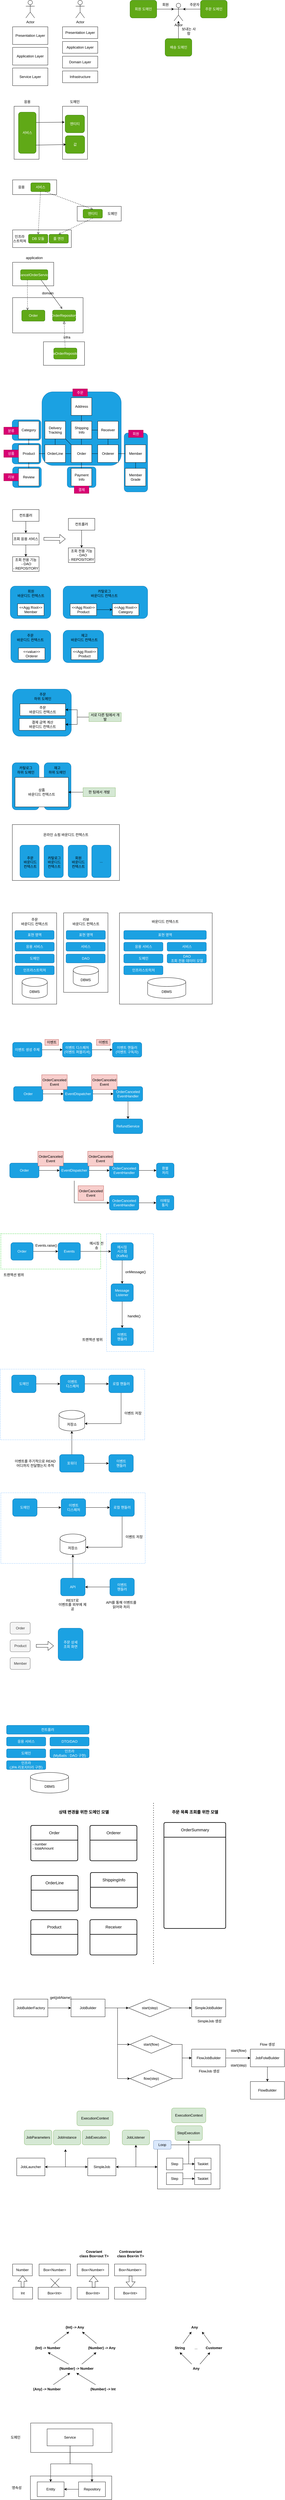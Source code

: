 <mxfile version="22.1.11" type="github">
  <diagram name="페이지-1" id="Y4-RYcunbu9aRbEV_naR">
    <mxGraphModel dx="748" dy="1043" grid="1" gridSize="10" guides="1" tooltips="1" connect="1" arrows="1" fold="1" page="1" pageScale="1" pageWidth="827" pageHeight="1169" math="0" shadow="0">
      <root>
        <mxCell id="0" />
        <mxCell id="1" parent="0" />
        <mxCell id="TRX-aWSIe3MvW-pxDjmY-43" value="" style="rounded=0;whiteSpace=wrap;html=1;" parent="1" vertex="1">
          <mxGeometry x="543.5" y="7325" width="213" height="150" as="geometry" />
        </mxCell>
        <mxCell id="_smx-A8lJI-glC0TWi5C-74" value="" style="rounded=1;whiteSpace=wrap;html=1;fillColor=#1ba1e2;fontColor=#ffffff;strokeColor=#006EAF;" parent="1" vertex="1">
          <mxGeometry x="50" y="1625" width="98" height="70" as="geometry" />
        </mxCell>
        <mxCell id="_smx-A8lJI-glC0TWi5C-73" value="" style="rounded=1;whiteSpace=wrap;html=1;fillColor=#1ba1e2;fontColor=#ffffff;strokeColor=#006EAF;" parent="1" vertex="1">
          <mxGeometry x="48.5" y="1545" width="98" height="70" as="geometry" />
        </mxCell>
        <mxCell id="_smx-A8lJI-glC0TWi5C-72" value="" style="rounded=1;whiteSpace=wrap;html=1;fillColor=#1ba1e2;fontColor=#ffffff;strokeColor=#006EAF;" parent="1" vertex="1">
          <mxGeometry x="48.5" y="1465" width="98" height="70" as="geometry" />
        </mxCell>
        <mxCell id="_smx-A8lJI-glC0TWi5C-71" value="" style="rounded=1;whiteSpace=wrap;html=1;fillColor=#1ba1e2;fontColor=#ffffff;strokeColor=#006EAF;" parent="1" vertex="1">
          <mxGeometry x="236" y="1625" width="98" height="70" as="geometry" />
        </mxCell>
        <mxCell id="_smx-A8lJI-glC0TWi5C-70" value="" style="rounded=1;whiteSpace=wrap;html=1;fillColor=#1ba1e2;fontColor=#ffffff;strokeColor=#006EAF;" parent="1" vertex="1">
          <mxGeometry x="430" y="1510" width="80" height="200" as="geometry" />
        </mxCell>
        <mxCell id="QpR7jnTuusSYjtvRaTHo-1" value="Presentation Layer" style="rounded=0;whiteSpace=wrap;html=1;" parent="1" vertex="1">
          <mxGeometry x="50" y="130" width="120" height="60" as="geometry" />
        </mxCell>
        <mxCell id="QpR7jnTuusSYjtvRaTHo-2" value="Application Layer" style="rounded=0;whiteSpace=wrap;html=1;" parent="1" vertex="1">
          <mxGeometry x="50" y="200" width="120" height="60" as="geometry" />
        </mxCell>
        <mxCell id="QpR7jnTuusSYjtvRaTHo-3" value="Service Layer" style="rounded=0;whiteSpace=wrap;html=1;" parent="1" vertex="1">
          <mxGeometry x="50" y="270" width="120" height="60" as="geometry" />
        </mxCell>
        <mxCell id="QpR7jnTuusSYjtvRaTHo-5" value="Actor" style="shape=umlActor;verticalLabelPosition=bottom;verticalAlign=top;html=1;outlineConnect=0;" parent="1" vertex="1">
          <mxGeometry x="95" y="40" width="30" height="60" as="geometry" />
        </mxCell>
        <mxCell id="QpR7jnTuusSYjtvRaTHo-8" value="Presentation Layer" style="rounded=0;whiteSpace=wrap;html=1;" parent="1" vertex="1">
          <mxGeometry x="220" y="130" width="120" height="40" as="geometry" />
        </mxCell>
        <mxCell id="QpR7jnTuusSYjtvRaTHo-9" value="Application Layer" style="rounded=0;whiteSpace=wrap;html=1;" parent="1" vertex="1">
          <mxGeometry x="220" y="180" width="120" height="40" as="geometry" />
        </mxCell>
        <mxCell id="QpR7jnTuusSYjtvRaTHo-10" value="Domain Layer" style="rounded=0;whiteSpace=wrap;html=1;" parent="1" vertex="1">
          <mxGeometry x="220" y="230" width="120" height="40" as="geometry" />
        </mxCell>
        <mxCell id="QpR7jnTuusSYjtvRaTHo-12" value="Actor" style="shape=umlActor;verticalLabelPosition=bottom;verticalAlign=top;html=1;outlineConnect=0;" parent="1" vertex="1">
          <mxGeometry x="265" y="40" width="30" height="60" as="geometry" />
        </mxCell>
        <mxCell id="QpR7jnTuusSYjtvRaTHo-13" value="Infrastructure" style="rounded=0;whiteSpace=wrap;html=1;" parent="1" vertex="1">
          <mxGeometry x="220" y="280" width="120" height="40" as="geometry" />
        </mxCell>
        <mxCell id="_smx-A8lJI-glC0TWi5C-1" value="" style="rounded=0;whiteSpace=wrap;html=1;" parent="1" vertex="1">
          <mxGeometry x="55" y="400" width="85" height="180" as="geometry" />
        </mxCell>
        <mxCell id="_smx-A8lJI-glC0TWi5C-2" value="" style="rounded=0;whiteSpace=wrap;html=1;" parent="1" vertex="1">
          <mxGeometry x="220" y="400" width="85" height="180" as="geometry" />
        </mxCell>
        <mxCell id="_smx-A8lJI-glC0TWi5C-3" value="서비스" style="rounded=1;whiteSpace=wrap;html=1;fillColor=#60a917;fontColor=#ffffff;strokeColor=#2D7600;" parent="1" vertex="1">
          <mxGeometry x="70" y="420" width="60" height="140" as="geometry" />
        </mxCell>
        <mxCell id="_smx-A8lJI-glC0TWi5C-4" value="엔티티" style="rounded=1;whiteSpace=wrap;html=1;fillColor=#60a917;fontColor=#ffffff;strokeColor=#2D7600;" parent="1" vertex="1">
          <mxGeometry x="229" y="430" width="66" height="60" as="geometry" />
        </mxCell>
        <mxCell id="_smx-A8lJI-glC0TWi5C-5" value="값" style="rounded=1;whiteSpace=wrap;html=1;fillColor=#60a917;fontColor=#ffffff;strokeColor=#2D7600;" parent="1" vertex="1">
          <mxGeometry x="229.5" y="500" width="66" height="60" as="geometry" />
        </mxCell>
        <mxCell id="_smx-A8lJI-glC0TWi5C-6" value="응용" style="text;html=1;strokeColor=none;fillColor=none;align=center;verticalAlign=middle;whiteSpace=wrap;rounded=0;" parent="1" vertex="1">
          <mxGeometry x="70" y="370" width="60" height="30" as="geometry" />
        </mxCell>
        <mxCell id="_smx-A8lJI-glC0TWi5C-7" value="도메인" style="text;html=1;strokeColor=none;fillColor=none;align=center;verticalAlign=middle;whiteSpace=wrap;rounded=0;" parent="1" vertex="1">
          <mxGeometry x="232" y="370" width="60" height="30" as="geometry" />
        </mxCell>
        <mxCell id="_smx-A8lJI-glC0TWi5C-8" value="" style="endArrow=classic;html=1;rounded=0;exitX=1;exitY=0.25;exitDx=0;exitDy=0;entryX=-0.03;entryY=0.4;entryDx=0;entryDy=0;entryPerimeter=0;" parent="1" source="_smx-A8lJI-glC0TWi5C-3" target="_smx-A8lJI-glC0TWi5C-4" edge="1">
          <mxGeometry width="50" height="50" relative="1" as="geometry">
            <mxPoint x="360" y="420" as="sourcePoint" />
            <mxPoint x="410" y="370" as="targetPoint" />
          </mxGeometry>
        </mxCell>
        <mxCell id="_smx-A8lJI-glC0TWi5C-9" value="" style="endArrow=classic;html=1;rounded=0;exitX=0.983;exitY=0.8;exitDx=0;exitDy=0;entryX=-0.03;entryY=0.4;entryDx=0;entryDy=0;entryPerimeter=0;exitPerimeter=0;" parent="1" source="_smx-A8lJI-glC0TWi5C-3" edge="1">
          <mxGeometry width="50" height="50" relative="1" as="geometry">
            <mxPoint x="135" y="531" as="sourcePoint" />
            <mxPoint x="232" y="530" as="targetPoint" />
          </mxGeometry>
        </mxCell>
        <mxCell id="_smx-A8lJI-glC0TWi5C-10" value="" style="rounded=0;whiteSpace=wrap;html=1;" parent="1" vertex="1">
          <mxGeometry x="50" y="650" width="150" height="50" as="geometry" />
        </mxCell>
        <mxCell id="_smx-A8lJI-glC0TWi5C-11" value="" style="rounded=0;whiteSpace=wrap;html=1;" parent="1" vertex="1">
          <mxGeometry x="270" y="740" width="150" height="50" as="geometry" />
        </mxCell>
        <mxCell id="_smx-A8lJI-glC0TWi5C-12" value="" style="rounded=0;whiteSpace=wrap;html=1;" parent="1" vertex="1">
          <mxGeometry x="50" y="820" width="200" height="60" as="geometry" />
        </mxCell>
        <mxCell id="_smx-A8lJI-glC0TWi5C-13" value="서비스" style="rounded=1;whiteSpace=wrap;html=1;fillColor=#60a917;fontColor=#ffffff;strokeColor=#2D7600;" parent="1" vertex="1">
          <mxGeometry x="112" y="660" width="66" height="30" as="geometry" />
        </mxCell>
        <mxCell id="_smx-A8lJI-glC0TWi5C-14" value="엔티티" style="rounded=1;whiteSpace=wrap;html=1;fillColor=#60a917;fontColor=#ffffff;strokeColor=#2D7600;" parent="1" vertex="1">
          <mxGeometry x="290" y="750" width="66" height="30" as="geometry" />
        </mxCell>
        <mxCell id="_smx-A8lJI-glC0TWi5C-15" value="DB 모듈" style="rounded=1;whiteSpace=wrap;html=1;fillColor=#60a917;fontColor=#ffffff;strokeColor=#2D7600;" parent="1" vertex="1">
          <mxGeometry x="104" y="835" width="66" height="30" as="geometry" />
        </mxCell>
        <mxCell id="_smx-A8lJI-glC0TWi5C-16" value="룰 엔진" style="rounded=1;whiteSpace=wrap;html=1;fillColor=#60a917;fontColor=#ffffff;strokeColor=#2D7600;" parent="1" vertex="1">
          <mxGeometry x="174" y="835" width="66" height="30" as="geometry" />
        </mxCell>
        <mxCell id="_smx-A8lJI-glC0TWi5C-17" value="응용" style="text;html=1;strokeColor=none;fillColor=none;align=center;verticalAlign=middle;whiteSpace=wrap;rounded=0;" parent="1" vertex="1">
          <mxGeometry x="50" y="660" width="60" height="30" as="geometry" />
        </mxCell>
        <mxCell id="_smx-A8lJI-glC0TWi5C-18" value="도메인" style="text;html=1;strokeColor=none;fillColor=none;align=center;verticalAlign=middle;whiteSpace=wrap;rounded=0;" parent="1" vertex="1">
          <mxGeometry x="360" y="750" width="60" height="30" as="geometry" />
        </mxCell>
        <mxCell id="_smx-A8lJI-glC0TWi5C-19" value="인프라&lt;br&gt;스트럭쳐" style="text;html=1;strokeColor=none;fillColor=none;align=center;verticalAlign=middle;whiteSpace=wrap;rounded=0;" parent="1" vertex="1">
          <mxGeometry x="44" y="835" width="60" height="30" as="geometry" />
        </mxCell>
        <mxCell id="_smx-A8lJI-glC0TWi5C-20" value="" style="endArrow=open;html=1;rounded=0;entryX=0.5;entryY=0;entryDx=0;entryDy=0;exitX=0.5;exitY=1;exitDx=0;exitDy=0;dashed=1;endFill=0;" parent="1" source="_smx-A8lJI-glC0TWi5C-13" target="_smx-A8lJI-glC0TWi5C-15" edge="1">
          <mxGeometry width="50" height="50" relative="1" as="geometry">
            <mxPoint x="360" y="670" as="sourcePoint" />
            <mxPoint x="410" y="620" as="targetPoint" />
          </mxGeometry>
        </mxCell>
        <mxCell id="_smx-A8lJI-glC0TWi5C-21" value="" style="endArrow=open;html=1;rounded=0;entryX=0.5;entryY=0;entryDx=0;entryDy=0;exitX=0.75;exitY=1;exitDx=0;exitDy=0;dashed=1;endFill=0;" parent="1" source="_smx-A8lJI-glC0TWi5C-13" target="_smx-A8lJI-glC0TWi5C-14" edge="1">
          <mxGeometry width="50" height="50" relative="1" as="geometry">
            <mxPoint x="155" y="700" as="sourcePoint" />
            <mxPoint x="147" y="845" as="targetPoint" />
          </mxGeometry>
        </mxCell>
        <mxCell id="_smx-A8lJI-glC0TWi5C-22" value="" style="endArrow=open;html=1;rounded=0;entryX=0.5;entryY=0;entryDx=0;entryDy=0;exitX=0.5;exitY=1;exitDx=0;exitDy=0;dashed=1;endFill=0;" parent="1" source="_smx-A8lJI-glC0TWi5C-14" target="_smx-A8lJI-glC0TWi5C-16" edge="1">
          <mxGeometry width="50" height="50" relative="1" as="geometry">
            <mxPoint x="172" y="700" as="sourcePoint" />
            <mxPoint x="333" y="760" as="targetPoint" />
          </mxGeometry>
        </mxCell>
        <mxCell id="_smx-A8lJI-glC0TWi5C-23" value="" style="rounded=0;whiteSpace=wrap;html=1;" parent="1" vertex="1">
          <mxGeometry x="50" y="930" width="140" height="80" as="geometry" />
        </mxCell>
        <mxCell id="_smx-A8lJI-glC0TWi5C-24" value="" style="rounded=0;whiteSpace=wrap;html=1;" parent="1" vertex="1">
          <mxGeometry x="50" y="1050" width="240" height="120" as="geometry" />
        </mxCell>
        <mxCell id="_smx-A8lJI-glC0TWi5C-25" value="" style="rounded=0;whiteSpace=wrap;html=1;" parent="1" vertex="1">
          <mxGeometry x="155" y="1200" width="140" height="80" as="geometry" />
        </mxCell>
        <mxCell id="_smx-A8lJI-glC0TWi5C-26" value="CancelOrderService" style="rounded=1;whiteSpace=wrap;html=1;fillColor=#60a917;fontColor=#ffffff;strokeColor=#2D7600;" parent="1" vertex="1">
          <mxGeometry x="77" y="955" width="93" height="35" as="geometry" />
        </mxCell>
        <mxCell id="_smx-A8lJI-glC0TWi5C-27" value="Order" style="rounded=1;whiteSpace=wrap;html=1;fillColor=#60a917;fontColor=#ffffff;strokeColor=#2D7600;" parent="1" vertex="1">
          <mxGeometry x="81" y="1092.5" width="79" height="37.5" as="geometry" />
        </mxCell>
        <mxCell id="_smx-A8lJI-glC0TWi5C-28" value="OrderRepository" style="rounded=1;whiteSpace=wrap;html=1;fillColor=#60a917;fontColor=#ffffff;strokeColor=#2D7600;" parent="1" vertex="1">
          <mxGeometry x="186" y="1092.5" width="79" height="37.5" as="geometry" />
        </mxCell>
        <mxCell id="_smx-A8lJI-glC0TWi5C-29" value="JpaOrderRepository" style="rounded=1;whiteSpace=wrap;html=1;fillColor=#60a917;fontColor=#ffffff;strokeColor=#2D7600;" parent="1" vertex="1">
          <mxGeometry x="190" y="1221.25" width="79" height="37.5" as="geometry" />
        </mxCell>
        <mxCell id="_smx-A8lJI-glC0TWi5C-30" value="application" style="text;html=1;strokeColor=none;fillColor=none;align=center;verticalAlign=middle;whiteSpace=wrap;rounded=0;" parent="1" vertex="1">
          <mxGeometry x="93.5" y="900" width="60" height="30" as="geometry" />
        </mxCell>
        <mxCell id="_smx-A8lJI-glC0TWi5C-69" value="" style="rounded=1;whiteSpace=wrap;html=1;fillColor=#1ba1e2;fontColor=#ffffff;strokeColor=#006EAF;" parent="1" vertex="1">
          <mxGeometry x="150" y="1370" width="270" height="250" as="geometry" />
        </mxCell>
        <mxCell id="_smx-A8lJI-glC0TWi5C-31" value="domain" style="text;html=1;strokeColor=none;fillColor=none;align=center;verticalAlign=middle;whiteSpace=wrap;rounded=0;" parent="1" vertex="1">
          <mxGeometry x="140" y="1020" width="60" height="30" as="geometry" />
        </mxCell>
        <mxCell id="_smx-A8lJI-glC0TWi5C-32" value="infra" style="text;html=1;strokeColor=none;fillColor=none;align=center;verticalAlign=middle;whiteSpace=wrap;rounded=0;" parent="1" vertex="1">
          <mxGeometry x="205" y="1170" width="60" height="30" as="geometry" />
        </mxCell>
        <mxCell id="_smx-A8lJI-glC0TWi5C-33" value="" style="endArrow=open;html=1;rounded=0;entryX=0.25;entryY=0;entryDx=0;entryDy=0;exitX=0.25;exitY=1;exitDx=0;exitDy=0;dashed=1;endFill=0;" parent="1" source="_smx-A8lJI-glC0TWi5C-26" target="_smx-A8lJI-glC0TWi5C-27" edge="1">
          <mxGeometry width="50" height="50" relative="1" as="geometry">
            <mxPoint x="420" y="1025" as="sourcePoint" />
            <mxPoint x="412" y="1170" as="targetPoint" />
          </mxGeometry>
        </mxCell>
        <mxCell id="_smx-A8lJI-glC0TWi5C-34" value="" style="endArrow=open;html=1;rounded=0;entryX=0.418;entryY=-0.12;entryDx=0;entryDy=0;exitX=0.75;exitY=1;exitDx=0;exitDy=0;entryPerimeter=0;endFill=0;" parent="1" source="_smx-A8lJI-glC0TWi5C-26" target="_smx-A8lJI-glC0TWi5C-28" edge="1">
          <mxGeometry width="50" height="50" relative="1" as="geometry">
            <mxPoint x="110" y="1000" as="sourcePoint" />
            <mxPoint x="111" y="1103" as="targetPoint" />
          </mxGeometry>
        </mxCell>
        <mxCell id="_smx-A8lJI-glC0TWi5C-35" value="" style="endArrow=block;html=1;rounded=0;endFill=0;entryX=0.5;entryY=1;entryDx=0;entryDy=0;dashed=1;" parent="1" source="_smx-A8lJI-glC0TWi5C-29" target="_smx-A8lJI-glC0TWi5C-28" edge="1">
          <mxGeometry width="50" height="50" relative="1" as="geometry">
            <mxPoint x="157" y="1000" as="sourcePoint" />
            <mxPoint x="360" y="1140" as="targetPoint" />
          </mxGeometry>
        </mxCell>
        <mxCell id="_smx-A8lJI-glC0TWi5C-52" style="edgeStyle=orthogonalEdgeStyle;rounded=0;orthogonalLoop=1;jettySize=auto;html=1;endArrow=none;endFill=0;" parent="1" source="_smx-A8lJI-glC0TWi5C-36" target="_smx-A8lJI-glC0TWi5C-37" edge="1">
          <mxGeometry relative="1" as="geometry" />
        </mxCell>
        <mxCell id="_smx-A8lJI-glC0TWi5C-36" value="Category" style="rounded=0;whiteSpace=wrap;html=1;" parent="1" vertex="1">
          <mxGeometry x="70" y="1470" width="70" height="60" as="geometry" />
        </mxCell>
        <mxCell id="_smx-A8lJI-glC0TWi5C-53" style="edgeStyle=orthogonalEdgeStyle;rounded=0;orthogonalLoop=1;jettySize=auto;html=1;endArrow=none;endFill=0;" parent="1" source="_smx-A8lJI-glC0TWi5C-37" target="_smx-A8lJI-glC0TWi5C-38" edge="1">
          <mxGeometry relative="1" as="geometry" />
        </mxCell>
        <mxCell id="_smx-A8lJI-glC0TWi5C-63" style="edgeStyle=orthogonalEdgeStyle;rounded=0;orthogonalLoop=1;jettySize=auto;html=1;endArrow=none;endFill=0;" parent="1" source="_smx-A8lJI-glC0TWi5C-37" target="_smx-A8lJI-glC0TWi5C-40" edge="1">
          <mxGeometry relative="1" as="geometry" />
        </mxCell>
        <mxCell id="_smx-A8lJI-glC0TWi5C-37" value="Product" style="rounded=0;whiteSpace=wrap;html=1;" parent="1" vertex="1">
          <mxGeometry x="70" y="1550" width="70" height="60" as="geometry" />
        </mxCell>
        <mxCell id="_smx-A8lJI-glC0TWi5C-38" value="Review" style="rounded=0;whiteSpace=wrap;html=1;" parent="1" vertex="1">
          <mxGeometry x="70" y="1630" width="70" height="60" as="geometry" />
        </mxCell>
        <mxCell id="_smx-A8lJI-glC0TWi5C-64" style="edgeStyle=orthogonalEdgeStyle;rounded=0;orthogonalLoop=1;jettySize=auto;html=1;endArrow=none;endFill=0;" parent="1" source="_smx-A8lJI-glC0TWi5C-40" target="_smx-A8lJI-glC0TWi5C-43" edge="1">
          <mxGeometry relative="1" as="geometry" />
        </mxCell>
        <mxCell id="_smx-A8lJI-glC0TWi5C-40" value="OrderLine" style="rounded=0;whiteSpace=wrap;html=1;" parent="1" vertex="1">
          <mxGeometry x="160" y="1550" width="70" height="60" as="geometry" />
        </mxCell>
        <mxCell id="_smx-A8lJI-glC0TWi5C-60" style="edgeStyle=orthogonalEdgeStyle;rounded=0;orthogonalLoop=1;jettySize=auto;html=1;endArrow=none;endFill=0;" parent="1" source="_smx-A8lJI-glC0TWi5C-41" target="_smx-A8lJI-glC0TWi5C-40" edge="1">
          <mxGeometry relative="1" as="geometry" />
        </mxCell>
        <mxCell id="_smx-A8lJI-glC0TWi5C-61" style="rounded=0;orthogonalLoop=1;jettySize=auto;html=1;entryX=0;entryY=0;entryDx=0;entryDy=0;exitX=1;exitY=1;exitDx=0;exitDy=0;endArrow=none;endFill=0;" parent="1" source="_smx-A8lJI-glC0TWi5C-41" target="_smx-A8lJI-glC0TWi5C-43" edge="1">
          <mxGeometry relative="1" as="geometry" />
        </mxCell>
        <mxCell id="_smx-A8lJI-glC0TWi5C-41" value="Delivery&lt;br&gt;Tracking" style="rounded=0;whiteSpace=wrap;html=1;" parent="1" vertex="1">
          <mxGeometry x="160" y="1470" width="70" height="60" as="geometry" />
        </mxCell>
        <mxCell id="_smx-A8lJI-glC0TWi5C-57" style="edgeStyle=orthogonalEdgeStyle;rounded=0;orthogonalLoop=1;jettySize=auto;html=1;entryX=0;entryY=0.5;entryDx=0;entryDy=0;endArrow=none;endFill=0;" parent="1" source="_smx-A8lJI-glC0TWi5C-42" target="_smx-A8lJI-glC0TWi5C-46" edge="1">
          <mxGeometry relative="1" as="geometry" />
        </mxCell>
        <mxCell id="_smx-A8lJI-glC0TWi5C-58" style="edgeStyle=orthogonalEdgeStyle;rounded=0;orthogonalLoop=1;jettySize=auto;html=1;entryX=0.5;entryY=0;entryDx=0;entryDy=0;endArrow=none;endFill=0;" parent="1" source="_smx-A8lJI-glC0TWi5C-42" target="_smx-A8lJI-glC0TWi5C-43" edge="1">
          <mxGeometry relative="1" as="geometry" />
        </mxCell>
        <mxCell id="_smx-A8lJI-glC0TWi5C-42" value="Shipping&lt;br&gt;Info" style="rounded=0;whiteSpace=wrap;html=1;" parent="1" vertex="1">
          <mxGeometry x="249.5" y="1470" width="70" height="60" as="geometry" />
        </mxCell>
        <mxCell id="_smx-A8lJI-glC0TWi5C-54" style="edgeStyle=orthogonalEdgeStyle;rounded=0;orthogonalLoop=1;jettySize=auto;html=1;endArrow=none;endFill=0;" parent="1" source="_smx-A8lJI-glC0TWi5C-43" target="_smx-A8lJI-glC0TWi5C-44" edge="1">
          <mxGeometry relative="1" as="geometry" />
        </mxCell>
        <mxCell id="_smx-A8lJI-glC0TWi5C-55" style="edgeStyle=orthogonalEdgeStyle;rounded=0;orthogonalLoop=1;jettySize=auto;html=1;entryX=0;entryY=0.5;entryDx=0;entryDy=0;endArrow=none;endFill=0;" parent="1" source="_smx-A8lJI-glC0TWi5C-43" target="_smx-A8lJI-glC0TWi5C-47" edge="1">
          <mxGeometry relative="1" as="geometry" />
        </mxCell>
        <mxCell id="_smx-A8lJI-glC0TWi5C-43" value="Order" style="rounded=0;whiteSpace=wrap;html=1;" parent="1" vertex="1">
          <mxGeometry x="249.5" y="1550" width="70" height="60" as="geometry" />
        </mxCell>
        <mxCell id="_smx-A8lJI-glC0TWi5C-44" value="Payment&lt;br&gt;Info" style="rounded=0;whiteSpace=wrap;html=1;" parent="1" vertex="1">
          <mxGeometry x="249.5" y="1630" width="70" height="60" as="geometry" />
        </mxCell>
        <mxCell id="_smx-A8lJI-glC0TWi5C-59" style="edgeStyle=orthogonalEdgeStyle;rounded=0;orthogonalLoop=1;jettySize=auto;html=1;entryX=0.5;entryY=0;entryDx=0;entryDy=0;endArrow=none;endFill=0;" parent="1" source="_smx-A8lJI-glC0TWi5C-45" target="_smx-A8lJI-glC0TWi5C-42" edge="1">
          <mxGeometry relative="1" as="geometry" />
        </mxCell>
        <mxCell id="_smx-A8lJI-glC0TWi5C-45" value="Address" style="rounded=0;whiteSpace=wrap;html=1;" parent="1" vertex="1">
          <mxGeometry x="249.5" y="1390" width="70" height="60" as="geometry" />
        </mxCell>
        <mxCell id="_smx-A8lJI-glC0TWi5C-56" style="edgeStyle=orthogonalEdgeStyle;rounded=0;orthogonalLoop=1;jettySize=auto;html=1;entryX=0.5;entryY=0;entryDx=0;entryDy=0;endArrow=none;endFill=0;" parent="1" source="_smx-A8lJI-glC0TWi5C-46" target="_smx-A8lJI-glC0TWi5C-47" edge="1">
          <mxGeometry relative="1" as="geometry" />
        </mxCell>
        <mxCell id="_smx-A8lJI-glC0TWi5C-46" value="Receiver" style="rounded=0;whiteSpace=wrap;html=1;" parent="1" vertex="1">
          <mxGeometry x="340" y="1470" width="70" height="60" as="geometry" />
        </mxCell>
        <mxCell id="_smx-A8lJI-glC0TWi5C-65" style="edgeStyle=orthogonalEdgeStyle;rounded=0;orthogonalLoop=1;jettySize=auto;html=1;entryX=0;entryY=0.5;entryDx=0;entryDy=0;endArrow=none;endFill=0;" parent="1" source="_smx-A8lJI-glC0TWi5C-47" target="_smx-A8lJI-glC0TWi5C-48" edge="1">
          <mxGeometry relative="1" as="geometry" />
        </mxCell>
        <mxCell id="_smx-A8lJI-glC0TWi5C-47" value="Orderer" style="rounded=0;whiteSpace=wrap;html=1;" parent="1" vertex="1">
          <mxGeometry x="340" y="1550" width="70" height="60" as="geometry" />
        </mxCell>
        <mxCell id="_smx-A8lJI-glC0TWi5C-66" style="edgeStyle=orthogonalEdgeStyle;rounded=0;orthogonalLoop=1;jettySize=auto;html=1;entryX=0.5;entryY=0;entryDx=0;entryDy=0;endArrow=none;endFill=0;" parent="1" source="_smx-A8lJI-glC0TWi5C-48" target="_smx-A8lJI-glC0TWi5C-49" edge="1">
          <mxGeometry relative="1" as="geometry" />
        </mxCell>
        <mxCell id="_smx-A8lJI-glC0TWi5C-48" value="Member" style="rounded=0;whiteSpace=wrap;html=1;" parent="1" vertex="1">
          <mxGeometry x="434" y="1550" width="70" height="60" as="geometry" />
        </mxCell>
        <mxCell id="_smx-A8lJI-glC0TWi5C-49" value="Member&lt;br&gt;Grade" style="rounded=0;whiteSpace=wrap;html=1;" parent="1" vertex="1">
          <mxGeometry x="433.5" y="1630" width="70" height="60" as="geometry" />
        </mxCell>
        <mxCell id="_smx-A8lJI-glC0TWi5C-75" value="주문" style="text;html=1;strokeColor=#A50040;fillColor=#d80073;align=center;verticalAlign=middle;whiteSpace=wrap;rounded=0;fontColor=#ffffff;" parent="1" vertex="1">
          <mxGeometry x="255" y="1360" width="50" height="25" as="geometry" />
        </mxCell>
        <mxCell id="_smx-A8lJI-glC0TWi5C-76" value="회원" style="text;html=1;strokeColor=#A50040;fillColor=#d80073;align=center;verticalAlign=middle;whiteSpace=wrap;rounded=0;fontColor=#ffffff;" parent="1" vertex="1">
          <mxGeometry x="445" y="1500" width="50" height="25" as="geometry" />
        </mxCell>
        <mxCell id="_smx-A8lJI-glC0TWi5C-77" value="분류" style="text;html=1;strokeColor=#A50040;fillColor=#d80073;align=center;verticalAlign=middle;whiteSpace=wrap;rounded=0;fontColor=#ffffff;" parent="1" vertex="1">
          <mxGeometry x="20" y="1490" width="50" height="25" as="geometry" />
        </mxCell>
        <mxCell id="_smx-A8lJI-glC0TWi5C-78" value="상품" style="text;html=1;strokeColor=#A50040;fillColor=#d80073;align=center;verticalAlign=middle;whiteSpace=wrap;rounded=0;fontColor=#ffffff;" parent="1" vertex="1">
          <mxGeometry x="20" y="1567.5" width="50" height="25" as="geometry" />
        </mxCell>
        <mxCell id="_smx-A8lJI-glC0TWi5C-80" value="리뷰" style="text;html=1;strokeColor=#A50040;fillColor=#d80073;align=center;verticalAlign=middle;whiteSpace=wrap;rounded=0;fontColor=#ffffff;" parent="1" vertex="1">
          <mxGeometry x="20" y="1647.5" width="50" height="25" as="geometry" />
        </mxCell>
        <mxCell id="_smx-A8lJI-glC0TWi5C-81" value="결제" style="text;html=1;strokeColor=#A50040;fillColor=#d80073;align=center;verticalAlign=middle;whiteSpace=wrap;rounded=0;fontColor=#ffffff;" parent="1" vertex="1">
          <mxGeometry x="260" y="1690" width="50" height="25" as="geometry" />
        </mxCell>
        <mxCell id="-84DrhppB6eFI0bf-o7Q-6" style="edgeStyle=orthogonalEdgeStyle;rounded=0;orthogonalLoop=1;jettySize=auto;html=1;entryX=0.5;entryY=0;entryDx=0;entryDy=0;" parent="1" source="-84DrhppB6eFI0bf-o7Q-1" target="-84DrhppB6eFI0bf-o7Q-2" edge="1">
          <mxGeometry relative="1" as="geometry" />
        </mxCell>
        <mxCell id="-84DrhppB6eFI0bf-o7Q-1" value="컨트롤러" style="rounded=0;whiteSpace=wrap;html=1;" parent="1" vertex="1">
          <mxGeometry x="50" y="1770" width="90" height="40" as="geometry" />
        </mxCell>
        <mxCell id="-84DrhppB6eFI0bf-o7Q-7" style="edgeStyle=orthogonalEdgeStyle;rounded=0;orthogonalLoop=1;jettySize=auto;html=1;" parent="1" source="-84DrhppB6eFI0bf-o7Q-2" target="-84DrhppB6eFI0bf-o7Q-3" edge="1">
          <mxGeometry relative="1" as="geometry" />
        </mxCell>
        <mxCell id="-84DrhppB6eFI0bf-o7Q-2" value="조회 응용 서비스" style="rounded=0;whiteSpace=wrap;html=1;" parent="1" vertex="1">
          <mxGeometry x="50" y="1850" width="90" height="40" as="geometry" />
        </mxCell>
        <mxCell id="-84DrhppB6eFI0bf-o7Q-3" value="조회 전용 기능&lt;br&gt;&amp;nbsp;- DAO&lt;br&gt;- REPOSITORY" style="rounded=0;whiteSpace=wrap;html=1;" parent="1" vertex="1">
          <mxGeometry x="50" y="1930" width="90" height="50" as="geometry" />
        </mxCell>
        <mxCell id="-84DrhppB6eFI0bf-o7Q-13" style="edgeStyle=orthogonalEdgeStyle;rounded=0;orthogonalLoop=1;jettySize=auto;html=1;" parent="1" source="-84DrhppB6eFI0bf-o7Q-11" target="-84DrhppB6eFI0bf-o7Q-12" edge="1">
          <mxGeometry relative="1" as="geometry" />
        </mxCell>
        <mxCell id="-84DrhppB6eFI0bf-o7Q-11" value="컨트롤러" style="rounded=0;whiteSpace=wrap;html=1;" parent="1" vertex="1">
          <mxGeometry x="240" y="1800" width="90" height="40" as="geometry" />
        </mxCell>
        <mxCell id="-84DrhppB6eFI0bf-o7Q-12" value="조회 전용 기능&lt;br&gt;&amp;nbsp;- DAO&lt;br&gt;- REPOSITORY" style="rounded=0;whiteSpace=wrap;html=1;" parent="1" vertex="1">
          <mxGeometry x="240" y="1900" width="90" height="50" as="geometry" />
        </mxCell>
        <mxCell id="-84DrhppB6eFI0bf-o7Q-14" value="" style="shape=flexArrow;endArrow=classic;html=1;rounded=0;" parent="1" edge="1">
          <mxGeometry width="50" height="50" relative="1" as="geometry">
            <mxPoint x="156" y="1869.5" as="sourcePoint" />
            <mxPoint x="230" y="1870" as="targetPoint" />
          </mxGeometry>
        </mxCell>
        <mxCell id="1VwFPS25N1D_1iXiYj8S-1" value="" style="rounded=1;whiteSpace=wrap;html=1;fillColor=#1ba1e2;fontColor=#ffffff;strokeColor=#006EAF;" parent="1" vertex="1">
          <mxGeometry x="42" y="2030" width="138" height="110" as="geometry" />
        </mxCell>
        <mxCell id="1VwFPS25N1D_1iXiYj8S-2" value="" style="rounded=1;whiteSpace=wrap;html=1;fillColor=#1ba1e2;fontColor=#ffffff;strokeColor=#006EAF;" parent="1" vertex="1">
          <mxGeometry x="222" y="2030" width="288" height="110" as="geometry" />
        </mxCell>
        <mxCell id="1VwFPS25N1D_1iXiYj8S-3" value="" style="rounded=1;whiteSpace=wrap;html=1;fillColor=#1ba1e2;fontColor=#ffffff;strokeColor=#006EAF;" parent="1" vertex="1">
          <mxGeometry x="44" y="2180" width="136" height="110" as="geometry" />
        </mxCell>
        <mxCell id="1VwFPS25N1D_1iXiYj8S-4" value="" style="rounded=1;whiteSpace=wrap;html=1;fillColor=#1ba1e2;fontColor=#ffffff;strokeColor=#006EAF;" parent="1" vertex="1">
          <mxGeometry x="222" y="2180" width="138" height="110" as="geometry" />
        </mxCell>
        <mxCell id="1VwFPS25N1D_1iXiYj8S-5" value="&amp;lt;&amp;lt;Agg Root&amp;gt;&amp;gt;&lt;br&gt;Member" style="rounded=0;whiteSpace=wrap;html=1;" parent="1" vertex="1">
          <mxGeometry x="67" y="2090" width="90" height="40" as="geometry" />
        </mxCell>
        <mxCell id="1VwFPS25N1D_1iXiYj8S-6" value="&amp;lt;&amp;lt;value&amp;gt;&amp;gt;&lt;br&gt;Orderer" style="rounded=0;whiteSpace=wrap;html=1;" parent="1" vertex="1">
          <mxGeometry x="70" y="2240" width="90" height="40" as="geometry" />
        </mxCell>
        <mxCell id="1VwFPS25N1D_1iXiYj8S-7" value="&amp;lt;&amp;lt;Agg Root&amp;gt;&amp;gt;&lt;br&gt;Product" style="rounded=0;whiteSpace=wrap;html=1;" parent="1" vertex="1">
          <mxGeometry x="249.5" y="2240" width="90" height="40" as="geometry" />
        </mxCell>
        <mxCell id="1VwFPS25N1D_1iXiYj8S-10" style="edgeStyle=orthogonalEdgeStyle;rounded=0;orthogonalLoop=1;jettySize=auto;html=1;" parent="1" source="1VwFPS25N1D_1iXiYj8S-8" target="1VwFPS25N1D_1iXiYj8S-9" edge="1">
          <mxGeometry relative="1" as="geometry" />
        </mxCell>
        <mxCell id="1VwFPS25N1D_1iXiYj8S-8" value="&amp;lt;&amp;lt;Agg Root&amp;gt;&amp;gt;&lt;br&gt;Product" style="rounded=0;whiteSpace=wrap;html=1;" parent="1" vertex="1">
          <mxGeometry x="246" y="2090" width="90" height="40" as="geometry" />
        </mxCell>
        <mxCell id="1VwFPS25N1D_1iXiYj8S-9" value="&amp;lt;&amp;lt;Agg Root&amp;gt;&amp;gt;&lt;br&gt;Category" style="rounded=0;whiteSpace=wrap;html=1;" parent="1" vertex="1">
          <mxGeometry x="390" y="2090" width="90" height="40" as="geometry" />
        </mxCell>
        <mxCell id="1VwFPS25N1D_1iXiYj8S-11" value="회원&lt;br&gt;바운디드 컨텍스트" style="text;html=1;strokeColor=none;fillColor=none;align=center;verticalAlign=middle;whiteSpace=wrap;rounded=0;" parent="1" vertex="1">
          <mxGeometry x="65" y="2040" width="95" height="30" as="geometry" />
        </mxCell>
        <mxCell id="1VwFPS25N1D_1iXiYj8S-12" value="주문&lt;br&gt;바운디드 컨텍스트" style="text;html=1;strokeColor=none;fillColor=none;align=center;verticalAlign=middle;whiteSpace=wrap;rounded=0;" parent="1" vertex="1">
          <mxGeometry x="62.5" y="2190" width="95" height="30" as="geometry" />
        </mxCell>
        <mxCell id="1VwFPS25N1D_1iXiYj8S-13" value="재고&lt;br&gt;바운디드 컨텍스트" style="text;html=1;strokeColor=none;fillColor=none;align=center;verticalAlign=middle;whiteSpace=wrap;rounded=0;" parent="1" vertex="1">
          <mxGeometry x="247" y="2190" width="95" height="30" as="geometry" />
        </mxCell>
        <mxCell id="1VwFPS25N1D_1iXiYj8S-14" value="카탈로그&lt;br&gt;바운디드 컨텍스트" style="text;html=1;strokeColor=none;fillColor=none;align=center;verticalAlign=middle;whiteSpace=wrap;rounded=0;" parent="1" vertex="1">
          <mxGeometry x="315" y="2040" width="95" height="30" as="geometry" />
        </mxCell>
        <mxCell id="Oq6ClZ9OewPaVYauBHl8-1" value="Actor" style="shape=umlActor;verticalLabelPosition=bottom;verticalAlign=top;html=1;outlineConnect=0;" parent="1" vertex="1">
          <mxGeometry x="600" y="50" width="30" height="60" as="geometry" />
        </mxCell>
        <mxCell id="Oq6ClZ9OewPaVYauBHl8-7" style="edgeStyle=orthogonalEdgeStyle;rounded=0;orthogonalLoop=1;jettySize=auto;html=1;entryX=0;entryY=0.333;entryDx=0;entryDy=0;entryPerimeter=0;" parent="1" source="Oq6ClZ9OewPaVYauBHl8-4" target="Oq6ClZ9OewPaVYauBHl8-1" edge="1">
          <mxGeometry relative="1" as="geometry" />
        </mxCell>
        <mxCell id="Oq6ClZ9OewPaVYauBHl8-4" value="회원 도메인" style="rounded=1;whiteSpace=wrap;html=1;fillColor=#60a917;fontColor=#ffffff;strokeColor=#2D7600;" parent="1" vertex="1">
          <mxGeometry x="450" y="40" width="91" height="60" as="geometry" />
        </mxCell>
        <mxCell id="Oq6ClZ9OewPaVYauBHl8-8" style="edgeStyle=orthogonalEdgeStyle;rounded=0;orthogonalLoop=1;jettySize=auto;html=1;entryX=1;entryY=0.333;entryDx=0;entryDy=0;entryPerimeter=0;" parent="1" source="Oq6ClZ9OewPaVYauBHl8-5" target="Oq6ClZ9OewPaVYauBHl8-1" edge="1">
          <mxGeometry relative="1" as="geometry" />
        </mxCell>
        <mxCell id="Oq6ClZ9OewPaVYauBHl8-5" value="주문 도메인" style="rounded=1;whiteSpace=wrap;html=1;fillColor=#60a917;fontColor=#ffffff;strokeColor=#2D7600;" parent="1" vertex="1">
          <mxGeometry x="690" y="40" width="91" height="60" as="geometry" />
        </mxCell>
        <mxCell id="Oq6ClZ9OewPaVYauBHl8-9" style="edgeStyle=orthogonalEdgeStyle;rounded=0;orthogonalLoop=1;jettySize=auto;html=1;" parent="1" source="Oq6ClZ9OewPaVYauBHl8-6" target="Oq6ClZ9OewPaVYauBHl8-1" edge="1">
          <mxGeometry relative="1" as="geometry" />
        </mxCell>
        <mxCell id="Oq6ClZ9OewPaVYauBHl8-6" value="배송 도메인" style="rounded=1;whiteSpace=wrap;html=1;fillColor=#60a917;fontColor=#ffffff;strokeColor=#2D7600;" parent="1" vertex="1">
          <mxGeometry x="569.5" y="170" width="91" height="60" as="geometry" />
        </mxCell>
        <mxCell id="Oq6ClZ9OewPaVYauBHl8-10" value="회원" style="text;html=1;strokeColor=none;fillColor=none;align=center;verticalAlign=middle;whiteSpace=wrap;rounded=0;" parent="1" vertex="1">
          <mxGeometry x="541" y="40" width="60" height="30" as="geometry" />
        </mxCell>
        <mxCell id="Oq6ClZ9OewPaVYauBHl8-11" value="주문자" style="text;html=1;strokeColor=none;fillColor=none;align=center;verticalAlign=middle;whiteSpace=wrap;rounded=0;" parent="1" vertex="1">
          <mxGeometry x="640" y="40" width="60" height="30" as="geometry" />
        </mxCell>
        <mxCell id="Oq6ClZ9OewPaVYauBHl8-12" value="보내는 사람" style="text;html=1;strokeColor=none;fillColor=none;align=center;verticalAlign=middle;whiteSpace=wrap;rounded=0;" parent="1" vertex="1">
          <mxGeometry x="620" y="130" width="60" height="30" as="geometry" />
        </mxCell>
        <mxCell id="Oq6ClZ9OewPaVYauBHl8-13" value="" style="rounded=1;whiteSpace=wrap;html=1;fillColor=#1ba1e2;fontColor=#ffffff;strokeColor=#006EAF;" parent="1" vertex="1">
          <mxGeometry x="50" y="2380" width="200" height="160" as="geometry" />
        </mxCell>
        <mxCell id="Oq6ClZ9OewPaVYauBHl8-14" value="주문&lt;br&gt;하위 도메인" style="text;html=1;strokeColor=none;fillColor=none;align=center;verticalAlign=middle;whiteSpace=wrap;rounded=0;" parent="1" vertex="1">
          <mxGeometry x="81.25" y="2390" width="142.5" height="30" as="geometry" />
        </mxCell>
        <mxCell id="Oq6ClZ9OewPaVYauBHl8-15" value="주문&lt;br&gt;바운디드 컨텍스트" style="rounded=0;whiteSpace=wrap;html=1;" parent="1" vertex="1">
          <mxGeometry x="75" y="2430" width="155" height="40" as="geometry" />
        </mxCell>
        <mxCell id="Oq6ClZ9OewPaVYauBHl8-16" value="결제 금액 계산&lt;br&gt;바운디드 컨텍스트" style="rounded=0;whiteSpace=wrap;html=1;" parent="1" vertex="1">
          <mxGeometry x="72.5" y="2480" width="157.5" height="40" as="geometry" />
        </mxCell>
        <mxCell id="Oq6ClZ9OewPaVYauBHl8-18" style="edgeStyle=orthogonalEdgeStyle;rounded=0;orthogonalLoop=1;jettySize=auto;html=1;" parent="1" source="Oq6ClZ9OewPaVYauBHl8-17" target="Oq6ClZ9OewPaVYauBHl8-15" edge="1">
          <mxGeometry relative="1" as="geometry" />
        </mxCell>
        <mxCell id="Oq6ClZ9OewPaVYauBHl8-19" style="edgeStyle=orthogonalEdgeStyle;rounded=0;orthogonalLoop=1;jettySize=auto;html=1;" parent="1" source="Oq6ClZ9OewPaVYauBHl8-17" target="Oq6ClZ9OewPaVYauBHl8-16" edge="1">
          <mxGeometry relative="1" as="geometry" />
        </mxCell>
        <mxCell id="Oq6ClZ9OewPaVYauBHl8-17" value="서로 다른 팀에서 개발" style="text;html=1;strokeColor=#82b366;fillColor=#d5e8d4;align=center;verticalAlign=middle;whiteSpace=wrap;rounded=0;" parent="1" vertex="1">
          <mxGeometry x="310" y="2460" width="110" height="30" as="geometry" />
        </mxCell>
        <mxCell id="Oq6ClZ9OewPaVYauBHl8-20" value="" style="rounded=1;whiteSpace=wrap;html=1;fillColor=#1ba1e2;fontColor=#ffffff;strokeColor=#006EAF;" parent="1" vertex="1">
          <mxGeometry x="48.5" y="2630" width="91.5" height="160" as="geometry" />
        </mxCell>
        <mxCell id="Oq6ClZ9OewPaVYauBHl8-21" value="" style="rounded=1;whiteSpace=wrap;html=1;fillColor=#1ba1e2;fontColor=#ffffff;strokeColor=#006EAF;" parent="1" vertex="1">
          <mxGeometry x="157.5" y="2630" width="91.5" height="160" as="geometry" />
        </mxCell>
        <mxCell id="Oq6ClZ9OewPaVYauBHl8-22" value="카탈로그&lt;br&gt;하위 도메인" style="text;html=1;strokeColor=none;fillColor=none;align=center;verticalAlign=middle;whiteSpace=wrap;rounded=0;" parent="1" vertex="1">
          <mxGeometry x="53.13" y="2640" width="83.75" height="30" as="geometry" />
        </mxCell>
        <mxCell id="Oq6ClZ9OewPaVYauBHl8-23" value="재고&lt;br&gt;하위 도메인" style="text;html=1;strokeColor=none;fillColor=none;align=center;verticalAlign=middle;whiteSpace=wrap;rounded=0;" parent="1" vertex="1">
          <mxGeometry x="160" y="2640" width="83.75" height="30" as="geometry" />
        </mxCell>
        <mxCell id="Oq6ClZ9OewPaVYauBHl8-24" value="상품&lt;br&gt;바운디드 컨텍스트" style="rounded=0;whiteSpace=wrap;html=1;" parent="1" vertex="1">
          <mxGeometry x="58.25" y="2680" width="181.75" height="100" as="geometry" />
        </mxCell>
        <mxCell id="Oq6ClZ9OewPaVYauBHl8-26" style="edgeStyle=orthogonalEdgeStyle;rounded=0;orthogonalLoop=1;jettySize=auto;html=1;" parent="1" source="Oq6ClZ9OewPaVYauBHl8-25" target="Oq6ClZ9OewPaVYauBHl8-24" edge="1">
          <mxGeometry relative="1" as="geometry" />
        </mxCell>
        <mxCell id="Oq6ClZ9OewPaVYauBHl8-25" value="한 팀에서 개발" style="text;html=1;strokeColor=#82b366;fillColor=#d5e8d4;align=center;verticalAlign=middle;whiteSpace=wrap;rounded=0;" parent="1" vertex="1">
          <mxGeometry x="290" y="2715" width="110" height="30" as="geometry" />
        </mxCell>
        <mxCell id="Oq6ClZ9OewPaVYauBHl8-27" value="" style="rounded=0;whiteSpace=wrap;html=1;" parent="1" vertex="1">
          <mxGeometry x="49" y="2840" width="365" height="190" as="geometry" />
        </mxCell>
        <mxCell id="Oq6ClZ9OewPaVYauBHl8-28" value="" style="rounded=1;whiteSpace=wrap;html=1;fillColor=#1ba1e2;fontColor=#ffffff;strokeColor=#006EAF;" parent="1" vertex="1">
          <mxGeometry x="75" y="2910" width="65.75" height="110" as="geometry" />
        </mxCell>
        <mxCell id="Oq6ClZ9OewPaVYauBHl8-29" value="" style="rounded=1;whiteSpace=wrap;html=1;fillColor=#1ba1e2;fontColor=#ffffff;strokeColor=#006EAF;" parent="1" vertex="1">
          <mxGeometry x="157" y="2910" width="65.75" height="110" as="geometry" />
        </mxCell>
        <mxCell id="Oq6ClZ9OewPaVYauBHl8-30" value="" style="rounded=1;whiteSpace=wrap;html=1;fillColor=#1ba1e2;fontColor=#ffffff;strokeColor=#006EAF;" parent="1" vertex="1">
          <mxGeometry x="239.25" y="2910" width="65.75" height="110" as="geometry" />
        </mxCell>
        <mxCell id="Oq6ClZ9OewPaVYauBHl8-31" value="" style="rounded=1;whiteSpace=wrap;html=1;fillColor=#1ba1e2;fontColor=#ffffff;strokeColor=#006EAF;" parent="1" vertex="1">
          <mxGeometry x="319.5" y="2910" width="65.75" height="110" as="geometry" />
        </mxCell>
        <mxCell id="Oq6ClZ9OewPaVYauBHl8-32" value="온라인 쇼핑 바운디드 컨텍스트" style="text;html=1;strokeColor=none;fillColor=none;align=center;verticalAlign=middle;whiteSpace=wrap;rounded=0;" parent="1" vertex="1">
          <mxGeometry x="107.25" y="2860" width="248.75" height="30" as="geometry" />
        </mxCell>
        <mxCell id="Oq6ClZ9OewPaVYauBHl8-33" value="주문&lt;br&gt;바운디드&lt;br&gt;컨텍스트" style="text;html=1;strokeColor=none;fillColor=none;align=center;verticalAlign=middle;whiteSpace=wrap;rounded=0;" parent="1" vertex="1">
          <mxGeometry x="80.07" y="2923" width="59.87" height="90" as="geometry" />
        </mxCell>
        <mxCell id="Oq6ClZ9OewPaVYauBHl8-34" value="카탈로그&lt;br&gt;바운디드&lt;br&gt;컨텍스트" style="text;html=1;strokeColor=none;fillColor=none;align=center;verticalAlign=middle;whiteSpace=wrap;rounded=0;" parent="1" vertex="1">
          <mxGeometry x="162.13" y="2923" width="59.87" height="90" as="geometry" />
        </mxCell>
        <mxCell id="Oq6ClZ9OewPaVYauBHl8-35" value="회원&lt;br&gt;바운디드&lt;br&gt;컨텍스트" style="text;html=1;strokeColor=none;fillColor=none;align=center;verticalAlign=middle;whiteSpace=wrap;rounded=0;" parent="1" vertex="1">
          <mxGeometry x="243.75" y="2923" width="59.87" height="90" as="geometry" />
        </mxCell>
        <mxCell id="Oq6ClZ9OewPaVYauBHl8-36" value="..." style="text;html=1;strokeColor=none;fillColor=none;align=center;verticalAlign=middle;whiteSpace=wrap;rounded=0;" parent="1" vertex="1">
          <mxGeometry x="322.44" y="2920" width="59.87" height="90" as="geometry" />
        </mxCell>
        <mxCell id="Oq6ClZ9OewPaVYauBHl8-37" value="" style="rounded=0;whiteSpace=wrap;html=1;" parent="1" vertex="1">
          <mxGeometry x="49" y="3140" width="151" height="310" as="geometry" />
        </mxCell>
        <mxCell id="Oq6ClZ9OewPaVYauBHl8-44" value="" style="rounded=0;whiteSpace=wrap;html=1;" parent="1" vertex="1">
          <mxGeometry x="223.75" y="3140" width="151" height="270" as="geometry" />
        </mxCell>
        <mxCell id="Oq6ClZ9OewPaVYauBHl8-45" value="표현 영역" style="rounded=1;whiteSpace=wrap;html=1;fillColor=#1ba1e2;fontColor=#ffffff;strokeColor=#006EAF;" parent="1" vertex="1">
          <mxGeometry x="57.75" y="3200" width="133.5" height="30" as="geometry" />
        </mxCell>
        <mxCell id="Oq6ClZ9OewPaVYauBHl8-46" value="응용 서비스" style="rounded=1;whiteSpace=wrap;html=1;fillColor=#1ba1e2;fontColor=#ffffff;strokeColor=#006EAF;" parent="1" vertex="1">
          <mxGeometry x="58.25" y="3240" width="133.5" height="30" as="geometry" />
        </mxCell>
        <mxCell id="Oq6ClZ9OewPaVYauBHl8-47" value="도메인" style="rounded=1;whiteSpace=wrap;html=1;fillColor=#1ba1e2;fontColor=#ffffff;strokeColor=#006EAF;" parent="1" vertex="1">
          <mxGeometry x="58.25" y="3280" width="133.5" height="30" as="geometry" />
        </mxCell>
        <mxCell id="Oq6ClZ9OewPaVYauBHl8-48" value="인프라스트럭처" style="rounded=1;whiteSpace=wrap;html=1;fillColor=#1ba1e2;fontColor=#ffffff;strokeColor=#006EAF;" parent="1" vertex="1">
          <mxGeometry x="58.25" y="3320" width="133.5" height="30" as="geometry" />
        </mxCell>
        <mxCell id="Oq6ClZ9OewPaVYauBHl8-49" value="표현 영역" style="rounded=1;whiteSpace=wrap;html=1;fillColor=#1ba1e2;fontColor=#ffffff;strokeColor=#006EAF;" parent="1" vertex="1">
          <mxGeometry x="232.5" y="3200" width="133.5" height="30" as="geometry" />
        </mxCell>
        <mxCell id="Oq6ClZ9OewPaVYauBHl8-50" value="서비스" style="rounded=1;whiteSpace=wrap;html=1;fillColor=#1ba1e2;fontColor=#ffffff;strokeColor=#006EAF;" parent="1" vertex="1">
          <mxGeometry x="232" y="3240" width="133.5" height="30" as="geometry" />
        </mxCell>
        <mxCell id="Oq6ClZ9OewPaVYauBHl8-51" value="DAO" style="rounded=1;whiteSpace=wrap;html=1;fillColor=#1ba1e2;fontColor=#ffffff;strokeColor=#006EAF;" parent="1" vertex="1">
          <mxGeometry x="232" y="3280" width="133.5" height="30" as="geometry" />
        </mxCell>
        <mxCell id="Oq6ClZ9OewPaVYauBHl8-52" value="주문&lt;br&gt;바운디드 컨텍스트" style="text;html=1;strokeColor=none;fillColor=none;align=center;verticalAlign=middle;whiteSpace=wrap;rounded=0;" parent="1" vertex="1">
          <mxGeometry x="58.25" y="3150" width="133.75" height="40" as="geometry" />
        </mxCell>
        <mxCell id="Oq6ClZ9OewPaVYauBHl8-53" value="리뷰&lt;br&gt;바운디드 컨텍스트" style="text;html=1;strokeColor=none;fillColor=none;align=center;verticalAlign=middle;whiteSpace=wrap;rounded=0;" parent="1" vertex="1">
          <mxGeometry x="232.5" y="3150" width="133.75" height="40" as="geometry" />
        </mxCell>
        <mxCell id="Oq6ClZ9OewPaVYauBHl8-54" value="DBMS" style="shape=cylinder3;whiteSpace=wrap;html=1;boundedLbl=1;backgroundOutline=1;size=15;" parent="1" vertex="1">
          <mxGeometry x="82.13" y="3360" width="86" height="70" as="geometry" />
        </mxCell>
        <mxCell id="Oq6ClZ9OewPaVYauBHl8-55" value="DBMS" style="shape=cylinder3;whiteSpace=wrap;html=1;boundedLbl=1;backgroundOutline=1;size=15;" parent="1" vertex="1">
          <mxGeometry x="256.38" y="3320" width="86" height="70" as="geometry" />
        </mxCell>
        <mxCell id="Oq6ClZ9OewPaVYauBHl8-56" value="" style="rounded=0;whiteSpace=wrap;html=1;" parent="1" vertex="1">
          <mxGeometry x="414" y="3140" width="316" height="310" as="geometry" />
        </mxCell>
        <mxCell id="Oq6ClZ9OewPaVYauBHl8-57" value="표현 영역" style="rounded=1;whiteSpace=wrap;html=1;fillColor=#1ba1e2;fontColor=#ffffff;strokeColor=#006EAF;" parent="1" vertex="1">
          <mxGeometry x="428.75" y="3200" width="281.25" height="30" as="geometry" />
        </mxCell>
        <mxCell id="Oq6ClZ9OewPaVYauBHl8-58" value="바운디드 컨텍스트" style="text;html=1;strokeColor=none;fillColor=none;align=center;verticalAlign=middle;whiteSpace=wrap;rounded=0;" parent="1" vertex="1">
          <mxGeometry x="500.13" y="3150" width="139.87" height="40" as="geometry" />
        </mxCell>
        <mxCell id="Oq6ClZ9OewPaVYauBHl8-61" value="응용 서비스" style="rounded=1;whiteSpace=wrap;html=1;fillColor=#1ba1e2;fontColor=#ffffff;strokeColor=#006EAF;" parent="1" vertex="1">
          <mxGeometry x="428.75" y="3240" width="133.5" height="30" as="geometry" />
        </mxCell>
        <mxCell id="Oq6ClZ9OewPaVYauBHl8-62" value="서비스" style="rounded=1;whiteSpace=wrap;html=1;fillColor=#1ba1e2;fontColor=#ffffff;strokeColor=#006EAF;" parent="1" vertex="1">
          <mxGeometry x="576.5" y="3240" width="133.5" height="30" as="geometry" />
        </mxCell>
        <mxCell id="Oq6ClZ9OewPaVYauBHl8-63" value="도메인" style="rounded=1;whiteSpace=wrap;html=1;fillColor=#1ba1e2;fontColor=#ffffff;strokeColor=#006EAF;" parent="1" vertex="1">
          <mxGeometry x="428.75" y="3280" width="133.5" height="30" as="geometry" />
        </mxCell>
        <mxCell id="Oq6ClZ9OewPaVYauBHl8-64" value="인프라스트럭처" style="rounded=1;whiteSpace=wrap;html=1;fillColor=#1ba1e2;fontColor=#ffffff;strokeColor=#006EAF;" parent="1" vertex="1">
          <mxGeometry x="428.75" y="3320" width="133.5" height="30" as="geometry" />
        </mxCell>
        <mxCell id="Oq6ClZ9OewPaVYauBHl8-65" value="DAO&lt;br&gt;조회 전용 데이터 모델" style="rounded=1;whiteSpace=wrap;html=1;fillColor=#1ba1e2;fontColor=#ffffff;strokeColor=#006EAF;" parent="1" vertex="1">
          <mxGeometry x="576.5" y="3280" width="133.5" height="30" as="geometry" />
        </mxCell>
        <mxCell id="Oq6ClZ9OewPaVYauBHl8-66" value="DBMS" style="shape=cylinder3;whiteSpace=wrap;html=1;boundedLbl=1;backgroundOutline=1;size=15;" parent="1" vertex="1">
          <mxGeometry x="510" y="3360" width="130" height="70" as="geometry" />
        </mxCell>
        <mxCell id="Oq6ClZ9OewPaVYauBHl8-70" style="edgeStyle=orthogonalEdgeStyle;rounded=0;orthogonalLoop=1;jettySize=auto;html=1;" parent="1" source="Oq6ClZ9OewPaVYauBHl8-67" target="Oq6ClZ9OewPaVYauBHl8-68" edge="1">
          <mxGeometry relative="1" as="geometry" />
        </mxCell>
        <mxCell id="Oq6ClZ9OewPaVYauBHl8-67" value="이벤트 생성 주체" style="rounded=1;whiteSpace=wrap;html=1;fillColor=#1ba1e2;fontColor=#ffffff;strokeColor=#006EAF;" parent="1" vertex="1">
          <mxGeometry x="50" y="3580" width="100" height="50" as="geometry" />
        </mxCell>
        <mxCell id="Oq6ClZ9OewPaVYauBHl8-71" style="edgeStyle=orthogonalEdgeStyle;rounded=0;orthogonalLoop=1;jettySize=auto;html=1;" parent="1" source="Oq6ClZ9OewPaVYauBHl8-68" target="Oq6ClZ9OewPaVYauBHl8-69" edge="1">
          <mxGeometry relative="1" as="geometry" />
        </mxCell>
        <mxCell id="Oq6ClZ9OewPaVYauBHl8-68" value="이벤트 디스패처&lt;br&gt;(이벤트 퍼블리셔)" style="rounded=1;whiteSpace=wrap;html=1;fillColor=#1ba1e2;fontColor=#ffffff;strokeColor=#006EAF;" parent="1" vertex="1">
          <mxGeometry x="220" y="3580" width="100" height="50" as="geometry" />
        </mxCell>
        <mxCell id="Oq6ClZ9OewPaVYauBHl8-69" value="이벤트 핸들러&lt;br&gt;(이벤트 구독자)" style="rounded=1;whiteSpace=wrap;html=1;fillColor=#1ba1e2;fontColor=#ffffff;strokeColor=#006EAF;" parent="1" vertex="1">
          <mxGeometry x="390" y="3580" width="100" height="50" as="geometry" />
        </mxCell>
        <mxCell id="Oq6ClZ9OewPaVYauBHl8-72" value="이벤트" style="text;html=1;strokeColor=#b85450;fillColor=#f8cecc;align=center;verticalAlign=middle;whiteSpace=wrap;rounded=0;" parent="1" vertex="1">
          <mxGeometry x="160" y="3570" width="46.5" height="20" as="geometry" />
        </mxCell>
        <mxCell id="Oq6ClZ9OewPaVYauBHl8-73" value="이벤트" style="text;html=1;strokeColor=#b85450;fillColor=#f8cecc;align=center;verticalAlign=middle;whiteSpace=wrap;rounded=0;" parent="1" vertex="1">
          <mxGeometry x="335.81" y="3570" width="46.5" height="20" as="geometry" />
        </mxCell>
        <mxCell id="Oq6ClZ9OewPaVYauBHl8-76" style="edgeStyle=orthogonalEdgeStyle;rounded=0;orthogonalLoop=1;jettySize=auto;html=1;" parent="1" source="Oq6ClZ9OewPaVYauBHl8-77" target="Oq6ClZ9OewPaVYauBHl8-79" edge="1">
          <mxGeometry relative="1" as="geometry" />
        </mxCell>
        <mxCell id="Oq6ClZ9OewPaVYauBHl8-77" value="Order" style="rounded=1;whiteSpace=wrap;html=1;fillColor=#1ba1e2;fontColor=#ffffff;strokeColor=#006EAF;" parent="1" vertex="1">
          <mxGeometry x="53.13" y="3730" width="100" height="50" as="geometry" />
        </mxCell>
        <mxCell id="Oq6ClZ9OewPaVYauBHl8-78" style="edgeStyle=orthogonalEdgeStyle;rounded=0;orthogonalLoop=1;jettySize=auto;html=1;" parent="1" source="Oq6ClZ9OewPaVYauBHl8-79" target="Oq6ClZ9OewPaVYauBHl8-80" edge="1">
          <mxGeometry relative="1" as="geometry" />
        </mxCell>
        <mxCell id="Oq6ClZ9OewPaVYauBHl8-79" value="EventDispatcher" style="rounded=1;whiteSpace=wrap;html=1;fillColor=#1ba1e2;fontColor=#ffffff;strokeColor=#006EAF;" parent="1" vertex="1">
          <mxGeometry x="223.13" y="3730" width="100" height="50" as="geometry" />
        </mxCell>
        <mxCell id="Oq6ClZ9OewPaVYauBHl8-84" style="edgeStyle=orthogonalEdgeStyle;rounded=0;orthogonalLoop=1;jettySize=auto;html=1;" parent="1" source="Oq6ClZ9OewPaVYauBHl8-80" target="Oq6ClZ9OewPaVYauBHl8-83" edge="1">
          <mxGeometry relative="1" as="geometry" />
        </mxCell>
        <mxCell id="Oq6ClZ9OewPaVYauBHl8-80" value="OrderCanceled&lt;br&gt;EventHandler" style="rounded=1;whiteSpace=wrap;html=1;fillColor=#1ba1e2;fontColor=#ffffff;strokeColor=#006EAF;" parent="1" vertex="1">
          <mxGeometry x="393.13" y="3730" width="100" height="50" as="geometry" />
        </mxCell>
        <mxCell id="Oq6ClZ9OewPaVYauBHl8-81" value="OrderCanceled&lt;br&gt;Event" style="text;html=1;strokeColor=#b85450;fillColor=#f8cecc;align=center;verticalAlign=middle;whiteSpace=wrap;rounded=0;" parent="1" vertex="1">
          <mxGeometry x="149.13" y="3690" width="86.87" height="50" as="geometry" />
        </mxCell>
        <mxCell id="Oq6ClZ9OewPaVYauBHl8-83" value="RefundService" style="rounded=1;whiteSpace=wrap;html=1;fillColor=#1ba1e2;fontColor=#ffffff;strokeColor=#006EAF;" parent="1" vertex="1">
          <mxGeometry x="393.13" y="3840" width="100" height="50" as="geometry" />
        </mxCell>
        <mxCell id="Oq6ClZ9OewPaVYauBHl8-86" value="OrderCanceled&lt;br&gt;Event" style="text;html=1;strokeColor=#b85450;fillColor=#f8cecc;align=center;verticalAlign=middle;whiteSpace=wrap;rounded=0;" parent="1" vertex="1">
          <mxGeometry x="319.06" y="3690" width="86.87" height="50" as="geometry" />
        </mxCell>
        <mxCell id="Oq6ClZ9OewPaVYauBHl8-88" style="edgeStyle=orthogonalEdgeStyle;rounded=0;orthogonalLoop=1;jettySize=auto;html=1;" parent="1" source="Oq6ClZ9OewPaVYauBHl8-89" target="Oq6ClZ9OewPaVYauBHl8-91" edge="1">
          <mxGeometry relative="1" as="geometry" />
        </mxCell>
        <mxCell id="Oq6ClZ9OewPaVYauBHl8-89" value="Order" style="rounded=1;whiteSpace=wrap;html=1;fillColor=#1ba1e2;fontColor=#ffffff;strokeColor=#006EAF;" parent="1" vertex="1">
          <mxGeometry x="40" y="3990" width="100" height="50" as="geometry" />
        </mxCell>
        <mxCell id="Oq6ClZ9OewPaVYauBHl8-90" style="edgeStyle=orthogonalEdgeStyle;rounded=0;orthogonalLoop=1;jettySize=auto;html=1;" parent="1" source="Oq6ClZ9OewPaVYauBHl8-91" target="Oq6ClZ9OewPaVYauBHl8-93" edge="1">
          <mxGeometry relative="1" as="geometry" />
        </mxCell>
        <mxCell id="Oq6ClZ9OewPaVYauBHl8-98" style="edgeStyle=orthogonalEdgeStyle;rounded=0;orthogonalLoop=1;jettySize=auto;html=1;entryX=0;entryY=0.5;entryDx=0;entryDy=0;" parent="1" target="Oq6ClZ9OewPaVYauBHl8-97" edge="1">
          <mxGeometry relative="1" as="geometry">
            <mxPoint x="260" y="4050" as="sourcePoint" />
            <Array as="points">
              <mxPoint x="260" y="4125" />
            </Array>
          </mxGeometry>
        </mxCell>
        <mxCell id="Oq6ClZ9OewPaVYauBHl8-91" value="EventDispatcher" style="rounded=1;whiteSpace=wrap;html=1;fillColor=#1ba1e2;fontColor=#ffffff;strokeColor=#006EAF;" parent="1" vertex="1">
          <mxGeometry x="210" y="3990" width="100" height="50" as="geometry" />
        </mxCell>
        <mxCell id="Oq6ClZ9OewPaVYauBHl8-102" style="edgeStyle=orthogonalEdgeStyle;rounded=0;orthogonalLoop=1;jettySize=auto;html=1;" parent="1" source="Oq6ClZ9OewPaVYauBHl8-93" target="Oq6ClZ9OewPaVYauBHl8-100" edge="1">
          <mxGeometry relative="1" as="geometry" />
        </mxCell>
        <mxCell id="Oq6ClZ9OewPaVYauBHl8-93" value="OrderCanceled&lt;br&gt;EventHandler" style="rounded=1;whiteSpace=wrap;html=1;fillColor=#1ba1e2;fontColor=#ffffff;strokeColor=#006EAF;" parent="1" vertex="1">
          <mxGeometry x="380" y="3990" width="100" height="50" as="geometry" />
        </mxCell>
        <mxCell id="Oq6ClZ9OewPaVYauBHl8-94" value="OrderCanceled&lt;br&gt;Event" style="text;html=1;strokeColor=#b85450;fillColor=#f8cecc;align=center;verticalAlign=middle;whiteSpace=wrap;rounded=0;" parent="1" vertex="1">
          <mxGeometry x="136" y="3950" width="86.87" height="50" as="geometry" />
        </mxCell>
        <mxCell id="Oq6ClZ9OewPaVYauBHl8-96" value="OrderCanceled&lt;br&gt;Event" style="text;html=1;strokeColor=#b85450;fillColor=#f8cecc;align=center;verticalAlign=middle;whiteSpace=wrap;rounded=0;" parent="1" vertex="1">
          <mxGeometry x="305.93" y="3950" width="86.87" height="50" as="geometry" />
        </mxCell>
        <mxCell id="Oq6ClZ9OewPaVYauBHl8-103" style="edgeStyle=orthogonalEdgeStyle;rounded=0;orthogonalLoop=1;jettySize=auto;html=1;entryX=0;entryY=0.5;entryDx=0;entryDy=0;" parent="1" source="Oq6ClZ9OewPaVYauBHl8-97" target="Oq6ClZ9OewPaVYauBHl8-101" edge="1">
          <mxGeometry relative="1" as="geometry" />
        </mxCell>
        <mxCell id="Oq6ClZ9OewPaVYauBHl8-97" value="OrderCanceled&lt;br&gt;EventHandler" style="rounded=1;whiteSpace=wrap;html=1;fillColor=#1ba1e2;fontColor=#ffffff;strokeColor=#006EAF;" parent="1" vertex="1">
          <mxGeometry x="380" y="4100" width="100" height="50" as="geometry" />
        </mxCell>
        <mxCell id="Oq6ClZ9OewPaVYauBHl8-99" value="OrderCanceled&lt;br&gt;Event" style="text;html=1;strokeColor=#b85450;fillColor=#f8cecc;align=center;verticalAlign=middle;whiteSpace=wrap;rounded=0;" parent="1" vertex="1">
          <mxGeometry x="273.13" y="4067" width="86.87" height="50" as="geometry" />
        </mxCell>
        <mxCell id="Oq6ClZ9OewPaVYauBHl8-100" value="환불&lt;br&gt;처리" style="rounded=1;whiteSpace=wrap;html=1;fillColor=#1ba1e2;fontColor=#ffffff;strokeColor=#006EAF;" parent="1" vertex="1">
          <mxGeometry x="540" y="3990" width="60" height="50" as="geometry" />
        </mxCell>
        <mxCell id="Oq6ClZ9OewPaVYauBHl8-101" value="이메일&lt;br&gt;통지" style="rounded=1;whiteSpace=wrap;html=1;fillColor=#1ba1e2;fontColor=#ffffff;strokeColor=#006EAF;" parent="1" vertex="1">
          <mxGeometry x="539.38" y="4100" width="60" height="50" as="geometry" />
        </mxCell>
        <mxCell id="MCfoHtqSefYnALDlVHi6-6" style="edgeStyle=orthogonalEdgeStyle;rounded=0;orthogonalLoop=1;jettySize=auto;html=1;" parent="1" source="MCfoHtqSefYnALDlVHi6-1" target="MCfoHtqSefYnALDlVHi6-2" edge="1">
          <mxGeometry relative="1" as="geometry" />
        </mxCell>
        <mxCell id="MCfoHtqSefYnALDlVHi6-1" value="Order" style="rounded=1;whiteSpace=wrap;html=1;fillColor=#1ba1e2;fontColor=#ffffff;strokeColor=#006EAF;" parent="1" vertex="1">
          <mxGeometry x="44" y="4260" width="76" height="60" as="geometry" />
        </mxCell>
        <mxCell id="MCfoHtqSefYnALDlVHi6-7" style="edgeStyle=orthogonalEdgeStyle;rounded=0;orthogonalLoop=1;jettySize=auto;html=1;" parent="1" source="MCfoHtqSefYnALDlVHi6-2" target="MCfoHtqSefYnALDlVHi6-3" edge="1">
          <mxGeometry relative="1" as="geometry" />
        </mxCell>
        <mxCell id="MCfoHtqSefYnALDlVHi6-2" value="Events" style="rounded=1;whiteSpace=wrap;html=1;fillColor=#1ba1e2;fontColor=#ffffff;strokeColor=#006EAF;" parent="1" vertex="1">
          <mxGeometry x="205" y="4260" width="76" height="60" as="geometry" />
        </mxCell>
        <mxCell id="MCfoHtqSefYnALDlVHi6-8" style="edgeStyle=orthogonalEdgeStyle;rounded=0;orthogonalLoop=1;jettySize=auto;html=1;" parent="1" source="MCfoHtqSefYnALDlVHi6-3" target="MCfoHtqSefYnALDlVHi6-4" edge="1">
          <mxGeometry relative="1" as="geometry" />
        </mxCell>
        <mxCell id="MCfoHtqSefYnALDlVHi6-3" value="메시징&lt;br&gt;시스템&lt;br&gt;(Kafka)" style="rounded=1;whiteSpace=wrap;html=1;fillColor=#1ba1e2;fontColor=#ffffff;strokeColor=#006EAF;" parent="1" vertex="1">
          <mxGeometry x="385.25" y="4260" width="76" height="60" as="geometry" />
        </mxCell>
        <mxCell id="MCfoHtqSefYnALDlVHi6-9" style="edgeStyle=orthogonalEdgeStyle;rounded=0;orthogonalLoop=1;jettySize=auto;html=1;" parent="1" source="MCfoHtqSefYnALDlVHi6-4" target="MCfoHtqSefYnALDlVHi6-5" edge="1">
          <mxGeometry relative="1" as="geometry" />
        </mxCell>
        <mxCell id="MCfoHtqSefYnALDlVHi6-4" value="Message&lt;br&gt;Listener" style="rounded=1;whiteSpace=wrap;html=1;fillColor=#1ba1e2;fontColor=#ffffff;strokeColor=#006EAF;" parent="1" vertex="1">
          <mxGeometry x="385.25" y="4400" width="76" height="60" as="geometry" />
        </mxCell>
        <mxCell id="MCfoHtqSefYnALDlVHi6-5" value="이벤트&lt;br&gt;핸들러" style="rounded=1;whiteSpace=wrap;html=1;fillColor=#1ba1e2;fontColor=#ffffff;strokeColor=#006EAF;" parent="1" vertex="1">
          <mxGeometry x="385.25" y="4550" width="76" height="60" as="geometry" />
        </mxCell>
        <mxCell id="MCfoHtqSefYnALDlVHi6-10" value="Events.raise()" style="text;html=1;align=center;verticalAlign=middle;whiteSpace=wrap;rounded=0;" parent="1" vertex="1">
          <mxGeometry x="140.75" y="4260" width="46.5" height="20" as="geometry" />
        </mxCell>
        <mxCell id="MCfoHtqSefYnALDlVHi6-11" value="메시징 전송" style="text;html=1;align=center;verticalAlign=middle;whiteSpace=wrap;rounded=0;" parent="1" vertex="1">
          <mxGeometry x="306.25" y="4260" width="60" height="20" as="geometry" />
        </mxCell>
        <mxCell id="MCfoHtqSefYnALDlVHi6-12" value="onMessage()" style="text;html=1;align=center;verticalAlign=middle;whiteSpace=wrap;rounded=0;" parent="1" vertex="1">
          <mxGeometry x="438.5" y="4350" width="60" height="20" as="geometry" />
        </mxCell>
        <mxCell id="MCfoHtqSefYnALDlVHi6-14" value="" style="rounded=0;whiteSpace=wrap;html=1;fillColor=none;dashed=1;strokeColor=#00CC00;" parent="1" vertex="1">
          <mxGeometry x="10" y="4230" width="340" height="120" as="geometry" />
        </mxCell>
        <mxCell id="MCfoHtqSefYnALDlVHi6-13" value="handle()" style="text;html=1;align=center;verticalAlign=middle;whiteSpace=wrap;rounded=0;" parent="1" vertex="1">
          <mxGeometry x="434" y="4500" width="60" height="20" as="geometry" />
        </mxCell>
        <mxCell id="MCfoHtqSefYnALDlVHi6-15" value="트랜잭션 범위" style="text;html=1;align=center;verticalAlign=middle;whiteSpace=wrap;rounded=0;" parent="1" vertex="1">
          <mxGeometry x="10" y="4360" width="88" height="20" as="geometry" />
        </mxCell>
        <mxCell id="MCfoHtqSefYnALDlVHi6-16" value="" style="rounded=0;whiteSpace=wrap;html=1;fillColor=none;dashed=1;strokeColor=#66B2FF;" parent="1" vertex="1">
          <mxGeometry x="370" y="4230" width="160" height="400" as="geometry" />
        </mxCell>
        <mxCell id="MCfoHtqSefYnALDlVHi6-17" value="트랜잭션 범위" style="text;html=1;align=center;verticalAlign=middle;whiteSpace=wrap;rounded=0;" parent="1" vertex="1">
          <mxGeometry x="278" y="4580" width="88" height="20" as="geometry" />
        </mxCell>
        <mxCell id="MCfoHtqSefYnALDlVHi6-24" style="edgeStyle=orthogonalEdgeStyle;rounded=0;orthogonalLoop=1;jettySize=auto;html=1;" parent="1" source="MCfoHtqSefYnALDlVHi6-18" target="MCfoHtqSefYnALDlVHi6-19" edge="1">
          <mxGeometry relative="1" as="geometry" />
        </mxCell>
        <mxCell id="MCfoHtqSefYnALDlVHi6-18" value="도메인" style="rounded=1;whiteSpace=wrap;html=1;fillColor=#1ba1e2;fontColor=#ffffff;strokeColor=#006EAF;" parent="1" vertex="1">
          <mxGeometry x="46.5" y="4710" width="83.5" height="60" as="geometry" />
        </mxCell>
        <mxCell id="MCfoHtqSefYnALDlVHi6-25" style="edgeStyle=orthogonalEdgeStyle;rounded=0;orthogonalLoop=1;jettySize=auto;html=1;entryX=0;entryY=0.5;entryDx=0;entryDy=0;" parent="1" source="MCfoHtqSefYnALDlVHi6-19" target="MCfoHtqSefYnALDlVHi6-20" edge="1">
          <mxGeometry relative="1" as="geometry" />
        </mxCell>
        <mxCell id="MCfoHtqSefYnALDlVHi6-19" value="이벤트&lt;br&gt;디스패처" style="rounded=1;whiteSpace=wrap;html=1;fillColor=#1ba1e2;fontColor=#ffffff;strokeColor=#006EAF;" parent="1" vertex="1">
          <mxGeometry x="212" y="4710" width="83.5" height="60" as="geometry" />
        </mxCell>
        <mxCell id="MCfoHtqSefYnALDlVHi6-26" style="edgeStyle=orthogonalEdgeStyle;rounded=0;orthogonalLoop=1;jettySize=auto;html=1;entryX=1;entryY=0;entryDx=0;entryDy=45;entryPerimeter=0;" parent="1" source="MCfoHtqSefYnALDlVHi6-20" target="MCfoHtqSefYnALDlVHi6-21" edge="1">
          <mxGeometry relative="1" as="geometry">
            <Array as="points">
              <mxPoint x="420" y="4875" />
            </Array>
          </mxGeometry>
        </mxCell>
        <mxCell id="MCfoHtqSefYnALDlVHi6-20" value="로컬 핸들러" style="rounded=1;whiteSpace=wrap;html=1;fillColor=#1ba1e2;fontColor=#ffffff;strokeColor=#006EAF;" parent="1" vertex="1">
          <mxGeometry x="377.75" y="4710" width="83.5" height="60" as="geometry" />
        </mxCell>
        <mxCell id="MCfoHtqSefYnALDlVHi6-21" value="저장소" style="shape=cylinder3;whiteSpace=wrap;html=1;boundedLbl=1;backgroundOutline=1;size=15;" parent="1" vertex="1">
          <mxGeometry x="207.93" y="4830" width="87.57" height="70" as="geometry" />
        </mxCell>
        <mxCell id="MCfoHtqSefYnALDlVHi6-27" style="edgeStyle=orthogonalEdgeStyle;rounded=0;orthogonalLoop=1;jettySize=auto;html=1;entryX=0.5;entryY=1;entryDx=0;entryDy=0;entryPerimeter=0;" parent="1" source="MCfoHtqSefYnALDlVHi6-22" target="MCfoHtqSefYnALDlVHi6-21" edge="1">
          <mxGeometry relative="1" as="geometry" />
        </mxCell>
        <mxCell id="MCfoHtqSefYnALDlVHi6-28" style="edgeStyle=orthogonalEdgeStyle;rounded=0;orthogonalLoop=1;jettySize=auto;html=1;entryX=0;entryY=0.5;entryDx=0;entryDy=0;" parent="1" source="MCfoHtqSefYnALDlVHi6-22" target="MCfoHtqSefYnALDlVHi6-23" edge="1">
          <mxGeometry relative="1" as="geometry" />
        </mxCell>
        <mxCell id="MCfoHtqSefYnALDlVHi6-22" value="포워더" style="rounded=1;whiteSpace=wrap;html=1;fillColor=#1ba1e2;fontColor=#ffffff;strokeColor=#006EAF;" parent="1" vertex="1">
          <mxGeometry x="209.97" y="4980" width="83.5" height="60" as="geometry" />
        </mxCell>
        <mxCell id="MCfoHtqSefYnALDlVHi6-23" value="이벤트&lt;br&gt;핸들러" style="rounded=1;whiteSpace=wrap;html=1;fillColor=#1ba1e2;fontColor=#ffffff;strokeColor=#006EAF;" parent="1" vertex="1">
          <mxGeometry x="377.75" y="4980" width="83.5" height="60" as="geometry" />
        </mxCell>
        <mxCell id="MCfoHtqSefYnALDlVHi6-29" value="이벤트 저장" style="text;html=1;align=center;verticalAlign=middle;whiteSpace=wrap;rounded=0;" parent="1" vertex="1">
          <mxGeometry x="416" y="4830" width="88" height="20" as="geometry" />
        </mxCell>
        <mxCell id="MCfoHtqSefYnALDlVHi6-30" value="이벤트를 주기적으로 READ&lt;br&gt;어디까지 전달했는지 추적" style="text;html=1;align=center;verticalAlign=middle;whiteSpace=wrap;rounded=0;" parent="1" vertex="1">
          <mxGeometry x="46.5" y="4990" width="160" height="40" as="geometry" />
        </mxCell>
        <mxCell id="MCfoHtqSefYnALDlVHi6-31" style="edgeStyle=orthogonalEdgeStyle;rounded=0;orthogonalLoop=1;jettySize=auto;html=1;" parent="1" source="MCfoHtqSefYnALDlVHi6-32" target="MCfoHtqSefYnALDlVHi6-34" edge="1">
          <mxGeometry relative="1" as="geometry" />
        </mxCell>
        <mxCell id="MCfoHtqSefYnALDlVHi6-32" value="도메인" style="rounded=1;whiteSpace=wrap;html=1;fillColor=#1ba1e2;fontColor=#ffffff;strokeColor=#006EAF;" parent="1" vertex="1">
          <mxGeometry x="50" y="5130" width="83.5" height="60" as="geometry" />
        </mxCell>
        <mxCell id="MCfoHtqSefYnALDlVHi6-33" style="edgeStyle=orthogonalEdgeStyle;rounded=0;orthogonalLoop=1;jettySize=auto;html=1;entryX=0;entryY=0.5;entryDx=0;entryDy=0;" parent="1" source="MCfoHtqSefYnALDlVHi6-34" target="MCfoHtqSefYnALDlVHi6-36" edge="1">
          <mxGeometry relative="1" as="geometry" />
        </mxCell>
        <mxCell id="MCfoHtqSefYnALDlVHi6-34" value="이벤트&lt;br&gt;디스패처" style="rounded=1;whiteSpace=wrap;html=1;fillColor=#1ba1e2;fontColor=#ffffff;strokeColor=#006EAF;" parent="1" vertex="1">
          <mxGeometry x="215.5" y="5130" width="83.5" height="60" as="geometry" />
        </mxCell>
        <mxCell id="MCfoHtqSefYnALDlVHi6-35" style="edgeStyle=orthogonalEdgeStyle;rounded=0;orthogonalLoop=1;jettySize=auto;html=1;entryX=1;entryY=0;entryDx=0;entryDy=45;entryPerimeter=0;" parent="1" source="MCfoHtqSefYnALDlVHi6-36" target="MCfoHtqSefYnALDlVHi6-37" edge="1">
          <mxGeometry relative="1" as="geometry">
            <Array as="points">
              <mxPoint x="423.5" y="5295" />
            </Array>
          </mxGeometry>
        </mxCell>
        <mxCell id="MCfoHtqSefYnALDlVHi6-36" value="로컬 핸들러" style="rounded=1;whiteSpace=wrap;html=1;fillColor=#1ba1e2;fontColor=#ffffff;strokeColor=#006EAF;" parent="1" vertex="1">
          <mxGeometry x="381.25" y="5130" width="83.5" height="60" as="geometry" />
        </mxCell>
        <mxCell id="MCfoHtqSefYnALDlVHi6-37" value="저장소" style="shape=cylinder3;whiteSpace=wrap;html=1;boundedLbl=1;backgroundOutline=1;size=15;" parent="1" vertex="1">
          <mxGeometry x="211.43" y="5250" width="87.57" height="70" as="geometry" />
        </mxCell>
        <mxCell id="MCfoHtqSefYnALDlVHi6-38" style="edgeStyle=orthogonalEdgeStyle;rounded=0;orthogonalLoop=1;jettySize=auto;html=1;entryX=0.5;entryY=1;entryDx=0;entryDy=0;entryPerimeter=0;" parent="1" source="MCfoHtqSefYnALDlVHi6-40" target="MCfoHtqSefYnALDlVHi6-37" edge="1">
          <mxGeometry relative="1" as="geometry" />
        </mxCell>
        <mxCell id="MCfoHtqSefYnALDlVHi6-40" value="API" style="rounded=1;whiteSpace=wrap;html=1;fillColor=#1ba1e2;fontColor=#ffffff;strokeColor=#006EAF;" parent="1" vertex="1">
          <mxGeometry x="213.47" y="5400" width="83.5" height="60" as="geometry" />
        </mxCell>
        <mxCell id="MCfoHtqSefYnALDlVHi6-44" style="edgeStyle=orthogonalEdgeStyle;rounded=0;orthogonalLoop=1;jettySize=auto;html=1;" parent="1" source="MCfoHtqSefYnALDlVHi6-41" target="MCfoHtqSefYnALDlVHi6-40" edge="1">
          <mxGeometry relative="1" as="geometry" />
        </mxCell>
        <mxCell id="MCfoHtqSefYnALDlVHi6-41" value="이벤트&lt;br&gt;핸들러" style="rounded=1;whiteSpace=wrap;html=1;fillColor=#1ba1e2;fontColor=#ffffff;strokeColor=#006EAF;" parent="1" vertex="1">
          <mxGeometry x="381.25" y="5400" width="83.5" height="60" as="geometry" />
        </mxCell>
        <mxCell id="MCfoHtqSefYnALDlVHi6-42" value="이벤트 저장" style="text;html=1;align=center;verticalAlign=middle;whiteSpace=wrap;rounded=0;" parent="1" vertex="1">
          <mxGeometry x="419.5" y="5250" width="88" height="20" as="geometry" />
        </mxCell>
        <mxCell id="MCfoHtqSefYnALDlVHi6-43" value="REST로&lt;br&gt;이벤트를 외부에 제공" style="text;html=1;align=center;verticalAlign=middle;whiteSpace=wrap;rounded=0;" parent="1" vertex="1">
          <mxGeometry x="200" y="5470" width="107.5" height="40" as="geometry" />
        </mxCell>
        <mxCell id="MCfoHtqSefYnALDlVHi6-45" value="API를 통해 이벤트를&lt;br&gt;읽어와 처리" style="text;html=1;align=center;verticalAlign=middle;whiteSpace=wrap;rounded=0;" parent="1" vertex="1">
          <mxGeometry x="366" y="5470" width="107.5" height="40" as="geometry" />
        </mxCell>
        <mxCell id="MCfoHtqSefYnALDlVHi6-46" value="" style="rounded=0;whiteSpace=wrap;html=1;fillColor=none;dashed=1;strokeColor=#66B2FF;" parent="1" vertex="1">
          <mxGeometry x="8.25" y="4690" width="491.75" height="240" as="geometry" />
        </mxCell>
        <mxCell id="MCfoHtqSefYnALDlVHi6-47" value="" style="rounded=0;whiteSpace=wrap;html=1;fillColor=none;dashed=1;strokeColor=#66B2FF;" parent="1" vertex="1">
          <mxGeometry x="10" y="5110" width="491.75" height="240" as="geometry" />
        </mxCell>
        <mxCell id="ostf-vYivmliT4F3zjm2-1" value="Order" style="rounded=1;whiteSpace=wrap;html=1;fillColor=#f5f5f5;fontColor=#333333;strokeColor=#666666;" parent="1" vertex="1">
          <mxGeometry x="41.5" y="5550" width="68.5" height="40" as="geometry" />
        </mxCell>
        <mxCell id="ostf-vYivmliT4F3zjm2-3" value="Product" style="rounded=1;whiteSpace=wrap;html=1;fillColor=#f5f5f5;fontColor=#333333;strokeColor=#666666;" parent="1" vertex="1">
          <mxGeometry x="41.5" y="5610" width="68.5" height="40" as="geometry" />
        </mxCell>
        <mxCell id="ostf-vYivmliT4F3zjm2-4" value="Member" style="rounded=1;whiteSpace=wrap;html=1;fillColor=#f5f5f5;fontColor=#333333;strokeColor=#666666;" parent="1" vertex="1">
          <mxGeometry x="41.5" y="5670" width="68.5" height="40" as="geometry" />
        </mxCell>
        <mxCell id="ostf-vYivmliT4F3zjm2-5" value="주문 상세&lt;br&gt;조회 화면" style="rounded=1;whiteSpace=wrap;html=1;fillColor=#1ba1e2;fontColor=#ffffff;strokeColor=#006EAF;" parent="1" vertex="1">
          <mxGeometry x="205" y="5570" width="85" height="110" as="geometry" />
        </mxCell>
        <mxCell id="ostf-vYivmliT4F3zjm2-6" value="" style="shape=flexArrow;endArrow=classic;html=1;rounded=0;" parent="1" edge="1">
          <mxGeometry width="50" height="50" relative="1" as="geometry">
            <mxPoint x="130" y="5630" as="sourcePoint" />
            <mxPoint x="190" y="5630" as="targetPoint" />
          </mxGeometry>
        </mxCell>
        <mxCell id="ostf-vYivmliT4F3zjm2-21" value="컨트롤러" style="rounded=1;whiteSpace=wrap;html=1;fillColor=#1ba1e2;fontColor=#ffffff;strokeColor=#006EAF;" parent="1" vertex="1">
          <mxGeometry x="29.37" y="5900" width="281.25" height="30" as="geometry" />
        </mxCell>
        <mxCell id="ostf-vYivmliT4F3zjm2-23" value="응용 서비스" style="rounded=1;whiteSpace=wrap;html=1;fillColor=#1ba1e2;fontColor=#ffffff;strokeColor=#006EAF;" parent="1" vertex="1">
          <mxGeometry x="29.37" y="5940" width="133.5" height="30" as="geometry" />
        </mxCell>
        <mxCell id="ostf-vYivmliT4F3zjm2-24" value="DTO/DAO" style="rounded=1;whiteSpace=wrap;html=1;fillColor=#1ba1e2;fontColor=#ffffff;strokeColor=#006EAF;" parent="1" vertex="1">
          <mxGeometry x="177.12" y="5940" width="133.5" height="30" as="geometry" />
        </mxCell>
        <mxCell id="ostf-vYivmliT4F3zjm2-25" value="도메인" style="rounded=1;whiteSpace=wrap;html=1;fillColor=#1ba1e2;fontColor=#ffffff;strokeColor=#006EAF;" parent="1" vertex="1">
          <mxGeometry x="29.37" y="5980" width="133.5" height="30" as="geometry" />
        </mxCell>
        <mxCell id="ostf-vYivmliT4F3zjm2-26" value="인프라&lt;br&gt;(JPA 리포지터리 구현)" style="rounded=1;whiteSpace=wrap;html=1;fillColor=#1ba1e2;fontColor=#ffffff;strokeColor=#006EAF;" parent="1" vertex="1">
          <mxGeometry x="29.37" y="6020" width="133.5" height="30" as="geometry" />
        </mxCell>
        <mxCell id="ostf-vYivmliT4F3zjm2-27" value="인프라&lt;br&gt;(MyBatis : DAO 구현)" style="rounded=1;whiteSpace=wrap;html=1;fillColor=#1ba1e2;fontColor=#ffffff;strokeColor=#006EAF;" parent="1" vertex="1">
          <mxGeometry x="177.12" y="5980" width="133.5" height="30" as="geometry" />
        </mxCell>
        <mxCell id="ostf-vYivmliT4F3zjm2-28" value="DBMS" style="shape=cylinder3;whiteSpace=wrap;html=1;boundedLbl=1;backgroundOutline=1;size=15;" parent="1" vertex="1">
          <mxGeometry x="110.62" y="6060" width="130" height="70" as="geometry" />
        </mxCell>
        <mxCell id="ostf-vYivmliT4F3zjm2-50" value="Order" style="swimlane;childLayout=stackLayout;horizontal=1;startSize=50;horizontalStack=0;rounded=1;fontSize=14;fontStyle=0;strokeWidth=2;resizeParent=0;resizeLast=1;shadow=0;dashed=0;align=center;arcSize=4;whiteSpace=wrap;html=1;" parent="1" vertex="1">
          <mxGeometry x="112" y="6240" width="160" height="120" as="geometry" />
        </mxCell>
        <mxCell id="ostf-vYivmliT4F3zjm2-51" value="- number&lt;br&gt;- totalAmount" style="align=left;strokeColor=none;fillColor=none;spacingLeft=4;fontSize=12;verticalAlign=top;resizable=0;rotatable=0;part=1;html=1;" parent="ostf-vYivmliT4F3zjm2-50" vertex="1">
          <mxGeometry y="50" width="160" height="70" as="geometry" />
        </mxCell>
        <mxCell id="ostf-vYivmliT4F3zjm2-55" value="Orderer" style="swimlane;childLayout=stackLayout;horizontal=1;startSize=50;horizontalStack=0;rounded=1;fontSize=14;fontStyle=0;strokeWidth=2;resizeParent=0;resizeLast=1;shadow=0;dashed=0;align=center;arcSize=4;whiteSpace=wrap;html=1;" parent="1" vertex="1">
          <mxGeometry x="313.5" y="6240" width="160" height="120" as="geometry" />
        </mxCell>
        <mxCell id="ostf-vYivmliT4F3zjm2-57" value="OrderLine" style="swimlane;childLayout=stackLayout;horizontal=1;startSize=50;horizontalStack=0;rounded=1;fontSize=14;fontStyle=0;strokeWidth=2;resizeParent=0;resizeLast=1;shadow=0;dashed=0;align=center;arcSize=4;whiteSpace=wrap;html=1;" parent="1" vertex="1">
          <mxGeometry x="113.13" y="6410" width="160" height="120" as="geometry" />
        </mxCell>
        <mxCell id="ostf-vYivmliT4F3zjm2-58" value="ShippingInfo" style="swimlane;childLayout=stackLayout;horizontal=1;startSize=50;horizontalStack=0;rounded=1;fontSize=14;fontStyle=0;strokeWidth=2;resizeParent=0;resizeLast=1;shadow=0;dashed=0;align=center;arcSize=4;whiteSpace=wrap;html=1;" parent="1" vertex="1">
          <mxGeometry x="315" y="6400" width="160" height="120" as="geometry" />
        </mxCell>
        <mxCell id="ostf-vYivmliT4F3zjm2-59" value="Receiver" style="swimlane;childLayout=stackLayout;horizontal=1;startSize=50;horizontalStack=0;rounded=1;fontSize=14;fontStyle=0;strokeWidth=2;resizeParent=0;resizeLast=1;shadow=0;dashed=0;align=center;arcSize=4;whiteSpace=wrap;html=1;" parent="1" vertex="1">
          <mxGeometry x="313.5" y="6560" width="160" height="120" as="geometry" />
        </mxCell>
        <mxCell id="ostf-vYivmliT4F3zjm2-60" value="Product" style="swimlane;childLayout=stackLayout;horizontal=1;startSize=50;horizontalStack=0;rounded=1;fontSize=14;fontStyle=0;strokeWidth=2;resizeParent=0;resizeLast=1;shadow=0;dashed=0;align=center;arcSize=4;whiteSpace=wrap;html=1;" parent="1" vertex="1">
          <mxGeometry x="112.06" y="6560" width="160" height="120" as="geometry" />
        </mxCell>
        <mxCell id="ostf-vYivmliT4F3zjm2-62" value="OrderSummary" style="swimlane;childLayout=stackLayout;horizontal=1;startSize=50;horizontalStack=0;rounded=1;fontSize=14;fontStyle=0;strokeWidth=2;resizeParent=0;resizeLast=1;shadow=0;dashed=0;align=center;arcSize=4;whiteSpace=wrap;html=1;" parent="1" vertex="1">
          <mxGeometry x="565.5" y="6230" width="210.5" height="360" as="geometry" />
        </mxCell>
        <mxCell id="ostf-vYivmliT4F3zjm2-63" value="" style="endArrow=none;dashed=1;html=1;dashPattern=1 3;strokeWidth=2;rounded=0;" parent="1" edge="1">
          <mxGeometry width="50" height="50" relative="1" as="geometry">
            <mxPoint x="530" y="6710" as="sourcePoint" />
            <mxPoint x="530" y="6160" as="targetPoint" />
          </mxGeometry>
        </mxCell>
        <mxCell id="ostf-vYivmliT4F3zjm2-64" value="&lt;h3&gt;상태 변경을 위한 도메인 모델&lt;/h3&gt;" style="text;html=1;strokeColor=none;fillColor=none;align=center;verticalAlign=middle;whiteSpace=wrap;rounded=0;fontStyle=1" parent="1" vertex="1">
          <mxGeometry x="190.63" y="6180" width="202.5" height="30" as="geometry" />
        </mxCell>
        <mxCell id="ostf-vYivmliT4F3zjm2-66" value="&lt;h3&gt;주문 목록 조회를 위한 모델&lt;/h3&gt;" style="text;html=1;strokeColor=none;fillColor=none;align=center;verticalAlign=middle;whiteSpace=wrap;rounded=0;fontStyle=1" parent="1" vertex="1">
          <mxGeometry x="569.5" y="6180" width="202.5" height="30" as="geometry" />
        </mxCell>
        <mxCell id="TRX-aWSIe3MvW-pxDjmY-8" style="edgeStyle=orthogonalEdgeStyle;rounded=0;orthogonalLoop=1;jettySize=auto;html=1;entryX=0;entryY=0.5;entryDx=0;entryDy=0;" parent="1" source="TRX-aWSIe3MvW-pxDjmY-1" target="TRX-aWSIe3MvW-pxDjmY-2" edge="1">
          <mxGeometry relative="1" as="geometry" />
        </mxCell>
        <mxCell id="TRX-aWSIe3MvW-pxDjmY-1" value="JobBuilderFactory" style="rounded=0;whiteSpace=wrap;html=1;" parent="1" vertex="1">
          <mxGeometry x="54" y="6830" width="116" height="60" as="geometry" />
        </mxCell>
        <mxCell id="TRX-aWSIe3MvW-pxDjmY-9" style="edgeStyle=orthogonalEdgeStyle;rounded=0;orthogonalLoop=1;jettySize=auto;html=1;entryX=0;entryY=0.5;entryDx=0;entryDy=0;" parent="1" source="TRX-aWSIe3MvW-pxDjmY-2" target="TRX-aWSIe3MvW-pxDjmY-3" edge="1">
          <mxGeometry relative="1" as="geometry" />
        </mxCell>
        <mxCell id="TRX-aWSIe3MvW-pxDjmY-10" style="edgeStyle=orthogonalEdgeStyle;rounded=0;orthogonalLoop=1;jettySize=auto;html=1;entryX=0;entryY=0.5;entryDx=0;entryDy=0;" parent="1" source="TRX-aWSIe3MvW-pxDjmY-2" target="TRX-aWSIe3MvW-pxDjmY-4" edge="1">
          <mxGeometry relative="1" as="geometry" />
        </mxCell>
        <mxCell id="TRX-aWSIe3MvW-pxDjmY-11" style="edgeStyle=orthogonalEdgeStyle;rounded=0;orthogonalLoop=1;jettySize=auto;html=1;entryX=0;entryY=0.5;entryDx=0;entryDy=0;" parent="1" source="TRX-aWSIe3MvW-pxDjmY-2" target="TRX-aWSIe3MvW-pxDjmY-5" edge="1">
          <mxGeometry relative="1" as="geometry" />
        </mxCell>
        <mxCell id="TRX-aWSIe3MvW-pxDjmY-2" value="JobBuilder" style="rounded=0;whiteSpace=wrap;html=1;" parent="1" vertex="1">
          <mxGeometry x="249" y="6830" width="116" height="60" as="geometry" />
        </mxCell>
        <mxCell id="TRX-aWSIe3MvW-pxDjmY-13" style="edgeStyle=orthogonalEdgeStyle;rounded=0;orthogonalLoop=1;jettySize=auto;html=1;entryX=0;entryY=0.5;entryDx=0;entryDy=0;" parent="1" source="TRX-aWSIe3MvW-pxDjmY-3" target="TRX-aWSIe3MvW-pxDjmY-6" edge="1">
          <mxGeometry relative="1" as="geometry" />
        </mxCell>
        <mxCell id="TRX-aWSIe3MvW-pxDjmY-3" value="start(step)" style="rhombus;whiteSpace=wrap;html=1;" parent="1" vertex="1">
          <mxGeometry x="445" y="6830" width="145.25" height="60" as="geometry" />
        </mxCell>
        <mxCell id="TRX-aWSIe3MvW-pxDjmY-14" style="edgeStyle=orthogonalEdgeStyle;rounded=0;orthogonalLoop=1;jettySize=auto;html=1;entryX=0;entryY=0.5;entryDx=0;entryDy=0;" parent="1" source="TRX-aWSIe3MvW-pxDjmY-4" target="TRX-aWSIe3MvW-pxDjmY-7" edge="1">
          <mxGeometry relative="1" as="geometry" />
        </mxCell>
        <mxCell id="TRX-aWSIe3MvW-pxDjmY-4" value="start(flow)" style="rhombus;whiteSpace=wrap;html=1;" parent="1" vertex="1">
          <mxGeometry x="450" y="6954" width="145.25" height="60" as="geometry" />
        </mxCell>
        <mxCell id="TRX-aWSIe3MvW-pxDjmY-15" style="edgeStyle=orthogonalEdgeStyle;rounded=0;orthogonalLoop=1;jettySize=auto;html=1;entryX=0;entryY=0.5;entryDx=0;entryDy=0;" parent="1" source="TRX-aWSIe3MvW-pxDjmY-5" target="TRX-aWSIe3MvW-pxDjmY-7" edge="1">
          <mxGeometry relative="1" as="geometry" />
        </mxCell>
        <mxCell id="TRX-aWSIe3MvW-pxDjmY-5" value="flow(step)" style="rhombus;whiteSpace=wrap;html=1;" parent="1" vertex="1">
          <mxGeometry x="450" y="7070" width="145.25" height="60" as="geometry" />
        </mxCell>
        <mxCell id="TRX-aWSIe3MvW-pxDjmY-6" value="SimpleJobBuilder" style="rounded=0;whiteSpace=wrap;html=1;" parent="1" vertex="1">
          <mxGeometry x="660" y="6830" width="116" height="60" as="geometry" />
        </mxCell>
        <mxCell id="TRX-aWSIe3MvW-pxDjmY-21" style="edgeStyle=orthogonalEdgeStyle;rounded=0;orthogonalLoop=1;jettySize=auto;html=1;" parent="1" source="TRX-aWSIe3MvW-pxDjmY-7" target="TRX-aWSIe3MvW-pxDjmY-18" edge="1">
          <mxGeometry relative="1" as="geometry" />
        </mxCell>
        <mxCell id="TRX-aWSIe3MvW-pxDjmY-7" value="FlowJobBuilder" style="rounded=0;whiteSpace=wrap;html=1;" parent="1" vertex="1">
          <mxGeometry x="660" y="7000" width="116" height="60" as="geometry" />
        </mxCell>
        <mxCell id="TRX-aWSIe3MvW-pxDjmY-12" value="get(jobName)" style="text;html=1;strokeColor=none;fillColor=none;align=center;verticalAlign=middle;whiteSpace=wrap;rounded=0;" parent="1" vertex="1">
          <mxGeometry x="183.75" y="6810" width="60" height="30" as="geometry" />
        </mxCell>
        <mxCell id="TRX-aWSIe3MvW-pxDjmY-16" value="SimpleJob 생성" style="text;html=1;strokeColor=none;fillColor=none;align=center;verticalAlign=middle;whiteSpace=wrap;rounded=0;" parent="1" vertex="1">
          <mxGeometry x="670" y="6890" width="102" height="30" as="geometry" />
        </mxCell>
        <mxCell id="TRX-aWSIe3MvW-pxDjmY-17" value="&amp;nbsp;FlowJob 생성" style="text;html=1;strokeColor=none;fillColor=none;align=center;verticalAlign=middle;whiteSpace=wrap;rounded=0;" parent="1" vertex="1">
          <mxGeometry x="667" y="7060" width="102" height="30" as="geometry" />
        </mxCell>
        <mxCell id="TRX-aWSIe3MvW-pxDjmY-22" style="edgeStyle=orthogonalEdgeStyle;rounded=0;orthogonalLoop=1;jettySize=auto;html=1;" parent="1" source="TRX-aWSIe3MvW-pxDjmY-18" target="TRX-aWSIe3MvW-pxDjmY-19" edge="1">
          <mxGeometry relative="1" as="geometry" />
        </mxCell>
        <mxCell id="TRX-aWSIe3MvW-pxDjmY-18" value="JobFolwBuilder" style="rounded=0;whiteSpace=wrap;html=1;" parent="1" vertex="1">
          <mxGeometry x="860" y="7000" width="116" height="60" as="geometry" />
        </mxCell>
        <mxCell id="TRX-aWSIe3MvW-pxDjmY-19" value="FlowBuilder" style="rounded=0;whiteSpace=wrap;html=1;" parent="1" vertex="1">
          <mxGeometry x="860" y="7110" width="116" height="60" as="geometry" />
        </mxCell>
        <mxCell id="TRX-aWSIe3MvW-pxDjmY-20" value="Flow 생성" style="text;html=1;strokeColor=none;fillColor=none;align=center;verticalAlign=middle;whiteSpace=wrap;rounded=0;" parent="1" vertex="1">
          <mxGeometry x="867" y="6969" width="102" height="30" as="geometry" />
        </mxCell>
        <mxCell id="TRX-aWSIe3MvW-pxDjmY-23" value="start(flow)" style="text;html=1;strokeColor=none;fillColor=none;align=center;verticalAlign=middle;whiteSpace=wrap;rounded=0;" parent="1" vertex="1">
          <mxGeometry x="790" y="6990" width="60" height="30" as="geometry" />
        </mxCell>
        <mxCell id="TRX-aWSIe3MvW-pxDjmY-25" value="start(step)" style="text;html=1;strokeColor=none;fillColor=none;align=center;verticalAlign=middle;whiteSpace=wrap;rounded=0;" parent="1" vertex="1">
          <mxGeometry x="790" y="7040" width="60" height="30" as="geometry" />
        </mxCell>
        <mxCell id="TRX-aWSIe3MvW-pxDjmY-46" style="edgeStyle=orthogonalEdgeStyle;rounded=0;orthogonalLoop=1;jettySize=auto;html=1;startArrow=classic;startFill=1;" parent="1" source="TRX-aWSIe3MvW-pxDjmY-35" target="TRX-aWSIe3MvW-pxDjmY-36" edge="1">
          <mxGeometry relative="1" as="geometry" />
        </mxCell>
        <mxCell id="TRX-aWSIe3MvW-pxDjmY-35" value="JobLauncher" style="rounded=0;whiteSpace=wrap;html=1;" parent="1" vertex="1">
          <mxGeometry x="64" y="7370" width="96" height="60" as="geometry" />
        </mxCell>
        <mxCell id="TRX-aWSIe3MvW-pxDjmY-47" style="edgeStyle=orthogonalEdgeStyle;rounded=0;orthogonalLoop=1;jettySize=auto;html=1;entryX=0;entryY=0.5;entryDx=0;entryDy=0;startArrow=classic;startFill=1;" parent="1" source="TRX-aWSIe3MvW-pxDjmY-36" target="TRX-aWSIe3MvW-pxDjmY-43" edge="1">
          <mxGeometry relative="1" as="geometry" />
        </mxCell>
        <mxCell id="TRX-aWSIe3MvW-pxDjmY-36" value="SimpleJob" style="rounded=0;whiteSpace=wrap;html=1;" parent="1" vertex="1">
          <mxGeometry x="305.93" y="7370" width="96" height="60" as="geometry" />
        </mxCell>
        <mxCell id="TRX-aWSIe3MvW-pxDjmY-41" style="edgeStyle=orthogonalEdgeStyle;rounded=0;orthogonalLoop=1;jettySize=auto;html=1;entryX=0;entryY=0.5;entryDx=0;entryDy=0;" parent="1" source="TRX-aWSIe3MvW-pxDjmY-37" target="TRX-aWSIe3MvW-pxDjmY-38" edge="1">
          <mxGeometry relative="1" as="geometry" />
        </mxCell>
        <mxCell id="TRX-aWSIe3MvW-pxDjmY-37" value="Step" style="rounded=0;whiteSpace=wrap;html=1;" parent="1" vertex="1">
          <mxGeometry x="574" y="7370" width="56" height="40" as="geometry" />
        </mxCell>
        <mxCell id="TRX-aWSIe3MvW-pxDjmY-38" value="Tasklet" style="rounded=0;whiteSpace=wrap;html=1;" parent="1" vertex="1">
          <mxGeometry x="670" y="7370" width="56" height="40" as="geometry" />
        </mxCell>
        <mxCell id="TRX-aWSIe3MvW-pxDjmY-42" style="edgeStyle=orthogonalEdgeStyle;rounded=0;orthogonalLoop=1;jettySize=auto;html=1;entryX=0;entryY=0.5;entryDx=0;entryDy=0;" parent="1" source="TRX-aWSIe3MvW-pxDjmY-39" target="TRX-aWSIe3MvW-pxDjmY-40" edge="1">
          <mxGeometry relative="1" as="geometry" />
        </mxCell>
        <mxCell id="TRX-aWSIe3MvW-pxDjmY-39" value="Step" style="rounded=0;whiteSpace=wrap;html=1;" parent="1" vertex="1">
          <mxGeometry x="574" y="7420" width="56" height="40" as="geometry" />
        </mxCell>
        <mxCell id="TRX-aWSIe3MvW-pxDjmY-40" value="Tasklet" style="rounded=0;whiteSpace=wrap;html=1;" parent="1" vertex="1">
          <mxGeometry x="670" y="7420" width="56" height="40" as="geometry" />
        </mxCell>
        <mxCell id="TRX-aWSIe3MvW-pxDjmY-45" value="Loop" style="rounded=1;whiteSpace=wrap;html=1;fillColor=#dae8fc;strokeColor=#6c8ebf;" parent="1" vertex="1">
          <mxGeometry x="530" y="7310" width="60" height="30" as="geometry" />
        </mxCell>
        <mxCell id="TRX-aWSIe3MvW-pxDjmY-48" value="JobParameters" style="rounded=1;whiteSpace=wrap;html=1;fillColor=#d5e8d4;strokeColor=#82b366;" parent="1" vertex="1">
          <mxGeometry x="89.81" y="7275" width="94" height="50" as="geometry" />
        </mxCell>
        <mxCell id="TRX-aWSIe3MvW-pxDjmY-49" value="JobInstance" style="rounded=1;whiteSpace=wrap;html=1;fillColor=#d5e8d4;strokeColor=#82b366;" parent="1" vertex="1">
          <mxGeometry x="188.93" y="7275" width="93.13" height="50" as="geometry" />
        </mxCell>
        <mxCell id="TRX-aWSIe3MvW-pxDjmY-50" value="JobExecution" style="rounded=1;whiteSpace=wrap;html=1;fillColor=#d5e8d4;strokeColor=#82b366;" parent="1" vertex="1">
          <mxGeometry x="287.06" y="7275" width="93.13" height="50" as="geometry" />
        </mxCell>
        <mxCell id="TRX-aWSIe3MvW-pxDjmY-51" value="ExecutionContext" style="rounded=1;whiteSpace=wrap;html=1;fillColor=#d5e8d4;strokeColor=#82b366;" parent="1" vertex="1">
          <mxGeometry x="269" y="7210" width="123.13" height="50" as="geometry" />
        </mxCell>
        <mxCell id="TRX-aWSIe3MvW-pxDjmY-52" value="JobListener" style="rounded=1;whiteSpace=wrap;html=1;fillColor=#d5e8d4;strokeColor=#82b366;" parent="1" vertex="1">
          <mxGeometry x="423.44" y="7275" width="93.13" height="50" as="geometry" />
        </mxCell>
        <mxCell id="TRX-aWSIe3MvW-pxDjmY-53" value="StepExecution" style="rounded=1;whiteSpace=wrap;html=1;fillColor=#d5e8d4;strokeColor=#82b366;" parent="1" vertex="1">
          <mxGeometry x="603.44" y="7260" width="93.13" height="50" as="geometry" />
        </mxCell>
        <mxCell id="TRX-aWSIe3MvW-pxDjmY-54" value="ExecutionContext" style="rounded=1;whiteSpace=wrap;html=1;fillColor=#d5e8d4;strokeColor=#82b366;" parent="1" vertex="1">
          <mxGeometry x="591.72" y="7200" width="116.57" height="50" as="geometry" />
        </mxCell>
        <mxCell id="TRX-aWSIe3MvW-pxDjmY-55" value="" style="endArrow=classic;html=1;rounded=0;" parent="1" target="TRX-aWSIe3MvW-pxDjmY-53" edge="1">
          <mxGeometry width="50" height="50" relative="1" as="geometry">
            <mxPoint x="650" y="7390" as="sourcePoint" />
            <mxPoint x="440" y="7140" as="targetPoint" />
          </mxGeometry>
        </mxCell>
        <mxCell id="TRX-aWSIe3MvW-pxDjmY-56" value="" style="endArrow=classic;html=1;rounded=0;entryX=0.5;entryY=1;entryDx=0;entryDy=0;" parent="1" target="TRX-aWSIe3MvW-pxDjmY-52" edge="1">
          <mxGeometry width="50" height="50" relative="1" as="geometry">
            <mxPoint x="470" y="7400" as="sourcePoint" />
            <mxPoint x="440" y="7140" as="targetPoint" />
          </mxGeometry>
        </mxCell>
        <mxCell id="TRX-aWSIe3MvW-pxDjmY-57" value="" style="endArrow=classic;html=1;rounded=0;" parent="1" edge="1">
          <mxGeometry width="50" height="50" relative="1" as="geometry">
            <mxPoint x="230" y="7400" as="sourcePoint" />
            <mxPoint x="230" y="7340" as="targetPoint" />
          </mxGeometry>
        </mxCell>
        <mxCell id="B5K4-ydUnVQ6PtjxS5DE-1" value="Number" style="rounded=0;whiteSpace=wrap;html=1;" parent="1" vertex="1">
          <mxGeometry x="50" y="7730" width="67" height="40" as="geometry" />
        </mxCell>
        <mxCell id="B5K4-ydUnVQ6PtjxS5DE-2" value="Int" style="rounded=0;whiteSpace=wrap;html=1;" parent="1" vertex="1">
          <mxGeometry x="51" y="7809" width="67" height="40" as="geometry" />
        </mxCell>
        <mxCell id="B5K4-ydUnVQ6PtjxS5DE-3" value="Box&amp;lt;Number&amp;gt;" style="rounded=0;whiteSpace=wrap;html=1;" parent="1" vertex="1">
          <mxGeometry x="140.13" y="7730" width="106.87" height="40" as="geometry" />
        </mxCell>
        <mxCell id="B5K4-ydUnVQ6PtjxS5DE-4" value="Box&amp;lt;Int&amp;gt;" style="rounded=0;whiteSpace=wrap;html=1;" parent="1" vertex="1">
          <mxGeometry x="137" y="7809" width="112" height="40" as="geometry" />
        </mxCell>
        <mxCell id="B5K4-ydUnVQ6PtjxS5DE-10" value="Box&amp;lt;Number&amp;gt;" style="rounded=0;whiteSpace=wrap;html=1;" parent="1" vertex="1">
          <mxGeometry x="270.13" y="7730" width="106.87" height="40" as="geometry" />
        </mxCell>
        <mxCell id="B5K4-ydUnVQ6PtjxS5DE-11" value="Box&amp;lt;Int&amp;gt;" style="rounded=0;whiteSpace=wrap;html=1;" parent="1" vertex="1">
          <mxGeometry x="270" y="7809" width="107" height="40" as="geometry" />
        </mxCell>
        <mxCell id="B5K4-ydUnVQ6PtjxS5DE-12" value="Box&amp;lt;Number&amp;gt;" style="rounded=0;whiteSpace=wrap;html=1;" parent="1" vertex="1">
          <mxGeometry x="397.13" y="7730" width="106.87" height="40" as="geometry" />
        </mxCell>
        <mxCell id="B5K4-ydUnVQ6PtjxS5DE-13" value="Box&amp;lt;Int&amp;gt;" style="rounded=0;whiteSpace=wrap;html=1;" parent="1" vertex="1">
          <mxGeometry x="397" y="7809" width="107" height="40" as="geometry" />
        </mxCell>
        <mxCell id="B5K4-ydUnVQ6PtjxS5DE-14" value="" style="shape=flexArrow;endArrow=classic;html=1;rounded=0;" parent="1" edge="1">
          <mxGeometry width="50" height="50" relative="1" as="geometry">
            <mxPoint x="326" y="7810" as="sourcePoint" />
            <mxPoint x="326" y="7770" as="targetPoint" />
          </mxGeometry>
        </mxCell>
        <mxCell id="B5K4-ydUnVQ6PtjxS5DE-15" value="" style="shape=flexArrow;endArrow=classic;html=1;rounded=0;" parent="1" edge="1">
          <mxGeometry width="50" height="50" relative="1" as="geometry">
            <mxPoint x="84" y="7809" as="sourcePoint" />
            <mxPoint x="84" y="7769" as="targetPoint" />
          </mxGeometry>
        </mxCell>
        <mxCell id="B5K4-ydUnVQ6PtjxS5DE-16" value="" style="shape=flexArrow;endArrow=classic;html=1;rounded=0;" parent="1" edge="1">
          <mxGeometry width="50" height="50" relative="1" as="geometry">
            <mxPoint x="451.75" y="7770" as="sourcePoint" />
            <mxPoint x="452.25" y="7810" as="targetPoint" />
          </mxGeometry>
        </mxCell>
        <mxCell id="B5K4-ydUnVQ6PtjxS5DE-19" value="" style="group" parent="1" vertex="1" connectable="0">
          <mxGeometry x="179" y="7779" width="30" height="30" as="geometry" />
        </mxCell>
        <mxCell id="B5K4-ydUnVQ6PtjxS5DE-17" value="" style="endArrow=none;html=1;rounded=0;" parent="B5K4-ydUnVQ6PtjxS5DE-19" edge="1">
          <mxGeometry width="50" height="50" relative="1" as="geometry">
            <mxPoint x="2" y="30" as="sourcePoint" />
            <mxPoint x="30" as="targetPoint" />
          </mxGeometry>
        </mxCell>
        <mxCell id="B5K4-ydUnVQ6PtjxS5DE-18" value="" style="endArrow=none;html=1;rounded=0;" parent="B5K4-ydUnVQ6PtjxS5DE-19" edge="1">
          <mxGeometry width="50" height="50" relative="1" as="geometry">
            <mxPoint x="30" y="30" as="sourcePoint" />
            <mxPoint as="targetPoint" />
          </mxGeometry>
        </mxCell>
        <mxCell id="B5K4-ydUnVQ6PtjxS5DE-20" value="(Int) -&amp;gt; Any" style="text;html=1;strokeColor=none;fillColor=none;align=center;verticalAlign=middle;whiteSpace=wrap;rounded=0;fontStyle=1" parent="1" vertex="1">
          <mxGeometry x="212.06" y="7930" width="99.88" height="30" as="geometry" />
        </mxCell>
        <mxCell id="B5K4-ydUnVQ6PtjxS5DE-22" value="Covariant&lt;br&gt;class Box&amp;lt;out T&amp;gt;" style="text;html=1;strokeColor=none;fillColor=none;align=center;verticalAlign=middle;whiteSpace=wrap;rounded=0;fontStyle=1" parent="1" vertex="1">
          <mxGeometry x="270" y="7680" width="115.13" height="30" as="geometry" />
        </mxCell>
        <mxCell id="B5K4-ydUnVQ6PtjxS5DE-23" value="Contravariant&lt;br&gt;class Box&amp;lt;in T&amp;gt;" style="text;html=1;strokeColor=none;fillColor=none;align=center;verticalAlign=middle;whiteSpace=wrap;rounded=0;fontStyle=1" parent="1" vertex="1">
          <mxGeometry x="401.93" y="7680" width="99.88" height="30" as="geometry" />
        </mxCell>
        <mxCell id="xeiB8iu6CtVeT6HtTzg2-6" style="rounded=0;orthogonalLoop=1;jettySize=auto;html=1;" parent="1" source="xeiB8iu6CtVeT6HtTzg2-1" target="B5K4-ydUnVQ6PtjxS5DE-20" edge="1">
          <mxGeometry relative="1" as="geometry" />
        </mxCell>
        <mxCell id="xeiB8iu6CtVeT6HtTzg2-1" value="(Int) -&amp;gt; Number" style="text;html=1;strokeColor=none;fillColor=none;align=center;verticalAlign=middle;whiteSpace=wrap;rounded=0;fontStyle=1" parent="1" vertex="1">
          <mxGeometry x="120.12" y="8000" width="99.88" height="30" as="geometry" />
        </mxCell>
        <mxCell id="xeiB8iu6CtVeT6HtTzg2-7" style="rounded=0;orthogonalLoop=1;jettySize=auto;html=1;entryX=0.75;entryY=1;entryDx=0;entryDy=0;" parent="1" source="xeiB8iu6CtVeT6HtTzg2-2" target="B5K4-ydUnVQ6PtjxS5DE-20" edge="1">
          <mxGeometry relative="1" as="geometry" />
        </mxCell>
        <mxCell id="xeiB8iu6CtVeT6HtTzg2-2" value="(Number) -&amp;gt; Any" style="text;html=1;strokeColor=none;fillColor=none;align=center;verticalAlign=middle;whiteSpace=wrap;rounded=0;fontStyle=1" parent="1" vertex="1">
          <mxGeometry x="303.62" y="8000" width="99.88" height="30" as="geometry" />
        </mxCell>
        <mxCell id="xeiB8iu6CtVeT6HtTzg2-8" style="rounded=0;orthogonalLoop=1;jettySize=auto;html=1;entryX=0.5;entryY=1;entryDx=0;entryDy=0;" parent="1" source="xeiB8iu6CtVeT6HtTzg2-3" target="xeiB8iu6CtVeT6HtTzg2-1" edge="1">
          <mxGeometry relative="1" as="geometry" />
        </mxCell>
        <mxCell id="xeiB8iu6CtVeT6HtTzg2-9" style="rounded=0;orthogonalLoop=1;jettySize=auto;html=1;" parent="1" source="xeiB8iu6CtVeT6HtTzg2-3" target="xeiB8iu6CtVeT6HtTzg2-2" edge="1">
          <mxGeometry relative="1" as="geometry" />
        </mxCell>
        <mxCell id="xeiB8iu6CtVeT6HtTzg2-3" value="(Number) -&amp;gt; Number" style="text;html=1;strokeColor=none;fillColor=none;align=center;verticalAlign=middle;whiteSpace=wrap;rounded=0;fontStyle=1" parent="1" vertex="1">
          <mxGeometry x="195" y="8070" width="144.5" height="30" as="geometry" />
        </mxCell>
        <mxCell id="xeiB8iu6CtVeT6HtTzg2-10" style="rounded=0;orthogonalLoop=1;jettySize=auto;html=1;" parent="1" source="xeiB8iu6CtVeT6HtTzg2-4" target="xeiB8iu6CtVeT6HtTzg2-3" edge="1">
          <mxGeometry relative="1" as="geometry" />
        </mxCell>
        <mxCell id="xeiB8iu6CtVeT6HtTzg2-4" value="(Any) -&amp;gt; Number" style="text;html=1;strokeColor=none;fillColor=none;align=center;verticalAlign=middle;whiteSpace=wrap;rounded=0;fontStyle=1" parent="1" vertex="1">
          <mxGeometry x="117" y="8140" width="99.88" height="30" as="geometry" />
        </mxCell>
        <mxCell id="xeiB8iu6CtVeT6HtTzg2-11" style="rounded=0;orthogonalLoop=1;jettySize=auto;html=1;entryX=0.5;entryY=1;entryDx=0;entryDy=0;" parent="1" source="xeiB8iu6CtVeT6HtTzg2-5" target="xeiB8iu6CtVeT6HtTzg2-3" edge="1">
          <mxGeometry relative="1" as="geometry" />
        </mxCell>
        <mxCell id="xeiB8iu6CtVeT6HtTzg2-5" value="(Number) -&amp;gt; Int" style="text;html=1;strokeColor=none;fillColor=none;align=center;verticalAlign=middle;whiteSpace=wrap;rounded=0;fontStyle=1" parent="1" vertex="1">
          <mxGeometry x="307.5" y="8140" width="99.88" height="30" as="geometry" />
        </mxCell>
        <mxCell id="xeiB8iu6CtVeT6HtTzg2-12" value="Any" style="text;html=1;strokeColor=none;fillColor=none;align=center;verticalAlign=middle;whiteSpace=wrap;rounded=0;fontStyle=1" parent="1" vertex="1">
          <mxGeometry x="620.25" y="7930" width="99.88" height="30" as="geometry" />
        </mxCell>
        <mxCell id="xeiB8iu6CtVeT6HtTzg2-13" style="rounded=0;orthogonalLoop=1;jettySize=auto;html=1;" parent="1" source="xeiB8iu6CtVeT6HtTzg2-14" target="xeiB8iu6CtVeT6HtTzg2-12" edge="1">
          <mxGeometry relative="1" as="geometry" />
        </mxCell>
        <mxCell id="xeiB8iu6CtVeT6HtTzg2-14" value="String" style="text;html=1;strokeColor=none;fillColor=none;align=center;verticalAlign=middle;whiteSpace=wrap;rounded=0;fontStyle=1" parent="1" vertex="1">
          <mxGeometry x="569.5" y="8000" width="99.88" height="30" as="geometry" />
        </mxCell>
        <mxCell id="xeiB8iu6CtVeT6HtTzg2-15" style="rounded=0;orthogonalLoop=1;jettySize=auto;html=1;entryX=0.75;entryY=1;entryDx=0;entryDy=0;" parent="1" source="xeiB8iu6CtVeT6HtTzg2-16" target="xeiB8iu6CtVeT6HtTzg2-12" edge="1">
          <mxGeometry relative="1" as="geometry" />
        </mxCell>
        <mxCell id="xeiB8iu6CtVeT6HtTzg2-16" value="Customer" style="text;html=1;strokeColor=none;fillColor=none;align=center;verticalAlign=middle;whiteSpace=wrap;rounded=0;fontStyle=1" parent="1" vertex="1">
          <mxGeometry x="685.56" y="8000" width="99.88" height="30" as="geometry" />
        </mxCell>
        <mxCell id="xeiB8iu6CtVeT6HtTzg2-17" style="rounded=0;orthogonalLoop=1;jettySize=auto;html=1;entryX=0.5;entryY=1;entryDx=0;entryDy=0;" parent="1" source="xeiB8iu6CtVeT6HtTzg2-19" target="xeiB8iu6CtVeT6HtTzg2-14" edge="1">
          <mxGeometry relative="1" as="geometry" />
        </mxCell>
        <mxCell id="xeiB8iu6CtVeT6HtTzg2-18" style="rounded=0;orthogonalLoop=1;jettySize=auto;html=1;" parent="1" source="xeiB8iu6CtVeT6HtTzg2-19" target="xeiB8iu6CtVeT6HtTzg2-16" edge="1">
          <mxGeometry relative="1" as="geometry" />
        </mxCell>
        <mxCell id="xeiB8iu6CtVeT6HtTzg2-19" value="Any" style="text;html=1;strokeColor=none;fillColor=none;align=center;verticalAlign=middle;whiteSpace=wrap;rounded=0;fontStyle=1" parent="1" vertex="1">
          <mxGeometry x="603.19" y="8070" width="144.5" height="30" as="geometry" />
        </mxCell>
        <mxCell id="xeiB8iu6CtVeT6HtTzg2-20" value="..." style="text;html=1;strokeColor=none;fillColor=none;align=center;verticalAlign=middle;whiteSpace=wrap;rounded=0;" parent="1" vertex="1">
          <mxGeometry x="645.44" y="8000" width="60" height="30" as="geometry" />
        </mxCell>
        <mxCell id="_3K4kuE17GHAGMY99ETf-1" value="" style="rounded=0;whiteSpace=wrap;html=1;" vertex="1" parent="1">
          <mxGeometry x="111.49" y="8270" width="277" height="100" as="geometry" />
        </mxCell>
        <mxCell id="_3K4kuE17GHAGMY99ETf-2" value="" style="rounded=0;whiteSpace=wrap;html=1;" vertex="1" parent="1">
          <mxGeometry x="110.62" y="8450" width="277" height="80" as="geometry" />
        </mxCell>
        <mxCell id="_3K4kuE17GHAGMY99ETf-3" value="Entity" style="rounded=0;whiteSpace=wrap;html=1;" vertex="1" parent="1">
          <mxGeometry x="133.8" y="8470" width="91.5" height="50" as="geometry" />
        </mxCell>
        <mxCell id="_3K4kuE17GHAGMY99ETf-7" style="edgeStyle=orthogonalEdgeStyle;rounded=0;orthogonalLoop=1;jettySize=auto;html=1;" edge="1" parent="1" source="_3K4kuE17GHAGMY99ETf-4" target="_3K4kuE17GHAGMY99ETf-3">
          <mxGeometry relative="1" as="geometry" />
        </mxCell>
        <mxCell id="_3K4kuE17GHAGMY99ETf-4" value="Repository" style="rounded=0;whiteSpace=wrap;html=1;" vertex="1" parent="1">
          <mxGeometry x="274.68" y="8470" width="91.5" height="50" as="geometry" />
        </mxCell>
        <mxCell id="_3K4kuE17GHAGMY99ETf-11" style="edgeStyle=orthogonalEdgeStyle;rounded=0;orthogonalLoop=1;jettySize=auto;html=1;entryX=0.5;entryY=0;entryDx=0;entryDy=0;" edge="1" parent="1" source="_3K4kuE17GHAGMY99ETf-5" target="_3K4kuE17GHAGMY99ETf-3">
          <mxGeometry relative="1" as="geometry" />
        </mxCell>
        <mxCell id="_3K4kuE17GHAGMY99ETf-12" style="edgeStyle=orthogonalEdgeStyle;rounded=0;orthogonalLoop=1;jettySize=auto;html=1;entryX=0.5;entryY=0;entryDx=0;entryDy=0;" edge="1" parent="1" source="_3K4kuE17GHAGMY99ETf-5" target="_3K4kuE17GHAGMY99ETf-4">
          <mxGeometry relative="1" as="geometry" />
        </mxCell>
        <mxCell id="_3K4kuE17GHAGMY99ETf-5" value="Service" style="rounded=0;whiteSpace=wrap;html=1;" vertex="1" parent="1">
          <mxGeometry x="167.49" y="8290" width="156.5" height="57.5" as="geometry" />
        </mxCell>
        <mxCell id="_3K4kuE17GHAGMY99ETf-13" value="도메인" style="text;html=1;strokeColor=none;fillColor=none;align=center;verticalAlign=middle;whiteSpace=wrap;rounded=0;" vertex="1" parent="1">
          <mxGeometry x="29.81" y="8303.75" width="60" height="30" as="geometry" />
        </mxCell>
        <mxCell id="_3K4kuE17GHAGMY99ETf-15" value="영속성" style="text;html=1;strokeColor=none;fillColor=none;align=center;verticalAlign=middle;whiteSpace=wrap;rounded=0;" vertex="1" parent="1">
          <mxGeometry x="33.5" y="8475" width="60" height="30" as="geometry" />
        </mxCell>
      </root>
    </mxGraphModel>
  </diagram>
</mxfile>
